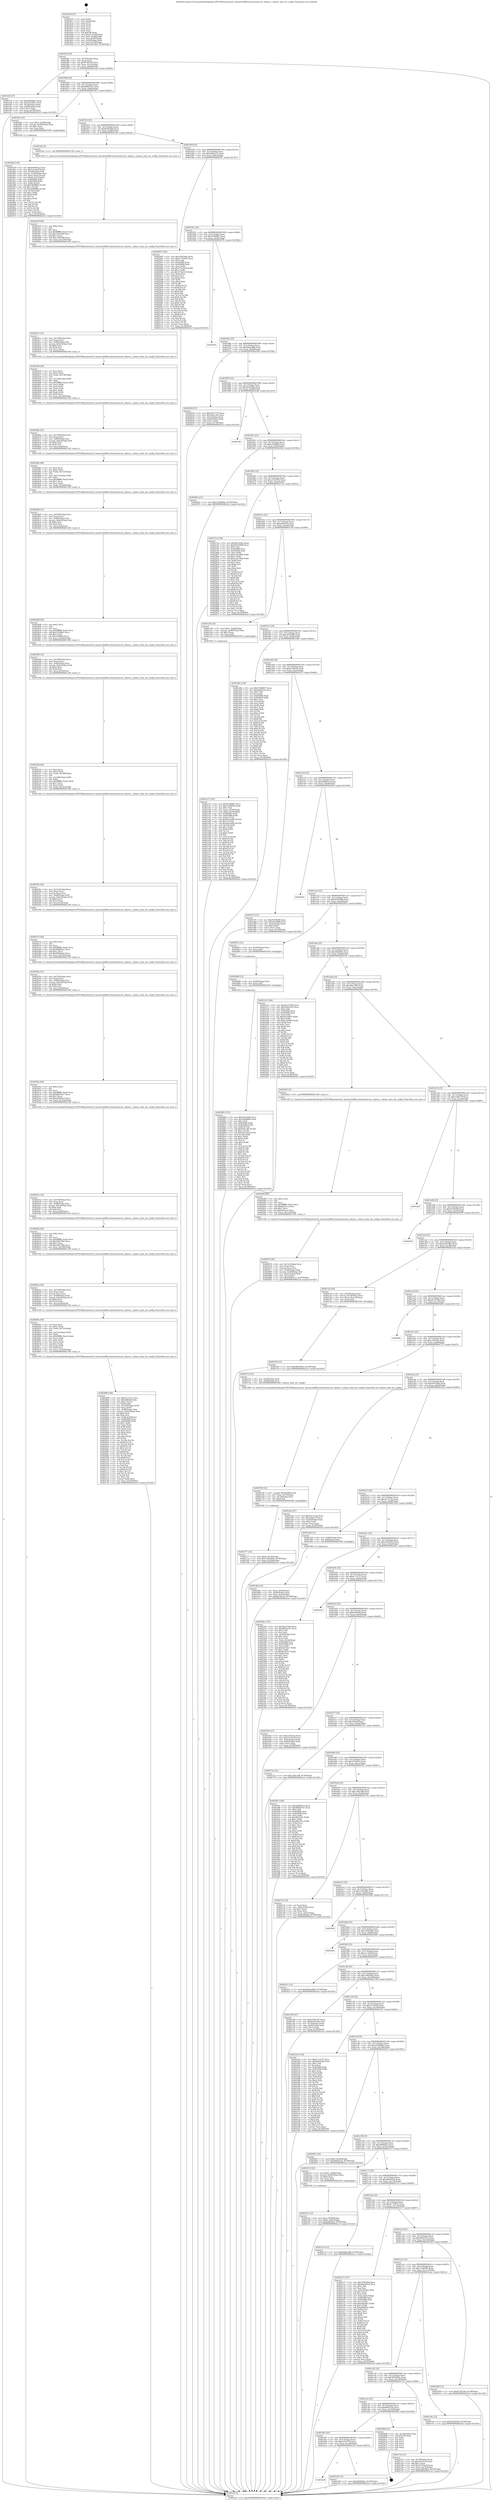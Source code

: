digraph "0x4018c0" {
  label = "0x4018c0 (/mnt/c/Users/mathe/Desktop/tcc/POCII/binaries/extr_linuxarchx86eventsinteluncore_nhmex.c_nhmex_sbox_hw_config_Final-ollvm.out::main(0))"
  labelloc = "t"
  node[shape=record]

  Entry [label="",width=0.3,height=0.3,shape=circle,fillcolor=black,style=filled]
  "0x4018ef" [label="{
     0x4018ef [23]\l
     | [instrs]\l
     &nbsp;&nbsp;0x4018ef \<+3\>: mov -0x78(%rbp),%eax\l
     &nbsp;&nbsp;0x4018f2 \<+2\>: mov %eax,%ecx\l
     &nbsp;&nbsp;0x4018f4 \<+6\>: sub $0x87d2f700,%ecx\l
     &nbsp;&nbsp;0x4018fa \<+3\>: mov %eax,-0x7c(%rbp)\l
     &nbsp;&nbsp;0x4018fd \<+3\>: mov %ecx,-0x80(%rbp)\l
     &nbsp;&nbsp;0x401900 \<+6\>: je 0000000000401ee6 \<main+0x626\>\l
  }"]
  "0x401ee6" [label="{
     0x401ee6 [27]\l
     | [instrs]\l
     &nbsp;&nbsp;0x401ee6 \<+5\>: mov $0x490f4bbc,%eax\l
     &nbsp;&nbsp;0x401eeb \<+5\>: mov $0x10330f1c,%ecx\l
     &nbsp;&nbsp;0x401ef0 \<+3\>: mov -0x54(%rbp),%edx\l
     &nbsp;&nbsp;0x401ef3 \<+3\>: cmp -0x48(%rbp),%edx\l
     &nbsp;&nbsp;0x401ef6 \<+3\>: cmovl %ecx,%eax\l
     &nbsp;&nbsp;0x401ef9 \<+3\>: mov %eax,-0x78(%rbp)\l
     &nbsp;&nbsp;0x401efc \<+5\>: jmp 0000000000402cef \<main+0x142f\>\l
  }"]
  "0x401906" [label="{
     0x401906 [25]\l
     | [instrs]\l
     &nbsp;&nbsp;0x401906 \<+5\>: jmp 000000000040190b \<main+0x4b\>\l
     &nbsp;&nbsp;0x40190b \<+3\>: mov -0x7c(%rbp),%eax\l
     &nbsp;&nbsp;0x40190e \<+5\>: sub $0x8b9b47b1,%eax\l
     &nbsp;&nbsp;0x401913 \<+6\>: mov %eax,-0x84(%rbp)\l
     &nbsp;&nbsp;0x401919 \<+6\>: je 0000000000401f91 \<main+0x6d1\>\l
  }"]
  Exit [label="",width=0.3,height=0.3,shape=circle,fillcolor=black,style=filled,peripheries=2]
  "0x401f91" [label="{
     0x401f91 [23]\l
     | [instrs]\l
     &nbsp;&nbsp;0x401f91 \<+7\>: movl $0x1,-0x58(%rbp)\l
     &nbsp;&nbsp;0x401f98 \<+4\>: movslq -0x58(%rbp),%rax\l
     &nbsp;&nbsp;0x401f9c \<+4\>: shl $0x3,%rax\l
     &nbsp;&nbsp;0x401fa0 \<+3\>: mov %rax,%rdi\l
     &nbsp;&nbsp;0x401fa3 \<+5\>: call 0000000000401050 \<malloc@plt\>\l
     | [calls]\l
     &nbsp;&nbsp;0x401050 \{1\} (unknown)\l
  }"]
  "0x40191f" [label="{
     0x40191f [25]\l
     | [instrs]\l
     &nbsp;&nbsp;0x40191f \<+5\>: jmp 0000000000401924 \<main+0x64\>\l
     &nbsp;&nbsp;0x401924 \<+3\>: mov -0x7c(%rbp),%eax\l
     &nbsp;&nbsp;0x401927 \<+5\>: sub $0x8d3f52b0,%eax\l
     &nbsp;&nbsp;0x40192c \<+6\>: mov %eax,-0x88(%rbp)\l
     &nbsp;&nbsp;0x401932 \<+6\>: je 00000000004023e4 \<main+0xb24\>\l
  }"]
  "0x402892" [label="{
     0x402892 [152]\l
     | [instrs]\l
     &nbsp;&nbsp;0x402892 \<+5\>: mov $0xa0a1628a,%ecx\l
     &nbsp;&nbsp;0x402897 \<+5\>: mov $0xa3bb8f68,%edx\l
     &nbsp;&nbsp;0x40289c \<+3\>: mov $0x1,%sil\l
     &nbsp;&nbsp;0x40289f \<+8\>: mov 0x405060,%r8d\l
     &nbsp;&nbsp;0x4028a7 \<+8\>: mov 0x405068,%r9d\l
     &nbsp;&nbsp;0x4028af \<+3\>: mov %r8d,%r10d\l
     &nbsp;&nbsp;0x4028b2 \<+7\>: add $0x93dcc46,%r10d\l
     &nbsp;&nbsp;0x4028b9 \<+4\>: sub $0x1,%r10d\l
     &nbsp;&nbsp;0x4028bd \<+7\>: sub $0x93dcc46,%r10d\l
     &nbsp;&nbsp;0x4028c4 \<+4\>: imul %r10d,%r8d\l
     &nbsp;&nbsp;0x4028c8 \<+4\>: and $0x1,%r8d\l
     &nbsp;&nbsp;0x4028cc \<+4\>: cmp $0x0,%r8d\l
     &nbsp;&nbsp;0x4028d0 \<+4\>: sete %r11b\l
     &nbsp;&nbsp;0x4028d4 \<+4\>: cmp $0xa,%r9d\l
     &nbsp;&nbsp;0x4028d8 \<+3\>: setl %bl\l
     &nbsp;&nbsp;0x4028db \<+3\>: mov %r11b,%r14b\l
     &nbsp;&nbsp;0x4028de \<+4\>: xor $0xff,%r14b\l
     &nbsp;&nbsp;0x4028e2 \<+3\>: mov %bl,%r15b\l
     &nbsp;&nbsp;0x4028e5 \<+4\>: xor $0xff,%r15b\l
     &nbsp;&nbsp;0x4028e9 \<+4\>: xor $0x1,%sil\l
     &nbsp;&nbsp;0x4028ed \<+3\>: mov %r14b,%r12b\l
     &nbsp;&nbsp;0x4028f0 \<+4\>: and $0xff,%r12b\l
     &nbsp;&nbsp;0x4028f4 \<+3\>: and %sil,%r11b\l
     &nbsp;&nbsp;0x4028f7 \<+3\>: mov %r15b,%r13b\l
     &nbsp;&nbsp;0x4028fa \<+4\>: and $0xff,%r13b\l
     &nbsp;&nbsp;0x4028fe \<+3\>: and %sil,%bl\l
     &nbsp;&nbsp;0x402901 \<+3\>: or %r11b,%r12b\l
     &nbsp;&nbsp;0x402904 \<+3\>: or %bl,%r13b\l
     &nbsp;&nbsp;0x402907 \<+3\>: xor %r13b,%r12b\l
     &nbsp;&nbsp;0x40290a \<+3\>: or %r15b,%r14b\l
     &nbsp;&nbsp;0x40290d \<+4\>: xor $0xff,%r14b\l
     &nbsp;&nbsp;0x402911 \<+4\>: or $0x1,%sil\l
     &nbsp;&nbsp;0x402915 \<+3\>: and %sil,%r14b\l
     &nbsp;&nbsp;0x402918 \<+3\>: or %r14b,%r12b\l
     &nbsp;&nbsp;0x40291b \<+4\>: test $0x1,%r12b\l
     &nbsp;&nbsp;0x40291f \<+3\>: cmovne %edx,%ecx\l
     &nbsp;&nbsp;0x402922 \<+3\>: mov %ecx,-0x78(%rbp)\l
     &nbsp;&nbsp;0x402925 \<+5\>: jmp 0000000000402cef \<main+0x142f\>\l
  }"]
  "0x4023e4" [label="{
     0x4023e4 [5]\l
     | [instrs]\l
     &nbsp;&nbsp;0x4023e4 \<+5\>: call 0000000000401160 \<next_i\>\l
     | [calls]\l
     &nbsp;&nbsp;0x401160 \{1\} (/mnt/c/Users/mathe/Desktop/tcc/POCII/binaries/extr_linuxarchx86eventsinteluncore_nhmex.c_nhmex_sbox_hw_config_Final-ollvm.out::next_i)\l
  }"]
  "0x401938" [label="{
     0x401938 [25]\l
     | [instrs]\l
     &nbsp;&nbsp;0x401938 \<+5\>: jmp 000000000040193d \<main+0x7d\>\l
     &nbsp;&nbsp;0x40193d \<+3\>: mov -0x7c(%rbp),%eax\l
     &nbsp;&nbsp;0x401940 \<+5\>: sub $0x9208c131,%eax\l
     &nbsp;&nbsp;0x401945 \<+6\>: mov %eax,-0x8c(%rbp)\l
     &nbsp;&nbsp;0x40194b \<+6\>: je 0000000000402097 \<main+0x7d7\>\l
  }"]
  "0x402886" [label="{
     0x402886 [12]\l
     | [instrs]\l
     &nbsp;&nbsp;0x402886 \<+4\>: mov -0x68(%rbp),%rax\l
     &nbsp;&nbsp;0x40288a \<+3\>: mov %rax,%rdi\l
     &nbsp;&nbsp;0x40288d \<+5\>: call 0000000000401030 \<free@plt\>\l
     | [calls]\l
     &nbsp;&nbsp;0x401030 \{1\} (unknown)\l
  }"]
  "0x402097" [label="{
     0x402097 [144]\l
     | [instrs]\l
     &nbsp;&nbsp;0x402097 \<+5\>: mov $0x145f249a,%eax\l
     &nbsp;&nbsp;0x40209c \<+5\>: mov $0x4c73297b,%ecx\l
     &nbsp;&nbsp;0x4020a1 \<+2\>: mov $0x1,%dl\l
     &nbsp;&nbsp;0x4020a3 \<+7\>: mov 0x405060,%esi\l
     &nbsp;&nbsp;0x4020aa \<+7\>: mov 0x405068,%edi\l
     &nbsp;&nbsp;0x4020b1 \<+3\>: mov %esi,%r8d\l
     &nbsp;&nbsp;0x4020b4 \<+7\>: add $0x375ed218,%r8d\l
     &nbsp;&nbsp;0x4020bb \<+4\>: sub $0x1,%r8d\l
     &nbsp;&nbsp;0x4020bf \<+7\>: sub $0x375ed218,%r8d\l
     &nbsp;&nbsp;0x4020c6 \<+4\>: imul %r8d,%esi\l
     &nbsp;&nbsp;0x4020ca \<+3\>: and $0x1,%esi\l
     &nbsp;&nbsp;0x4020cd \<+3\>: cmp $0x0,%esi\l
     &nbsp;&nbsp;0x4020d0 \<+4\>: sete %r9b\l
     &nbsp;&nbsp;0x4020d4 \<+3\>: cmp $0xa,%edi\l
     &nbsp;&nbsp;0x4020d7 \<+4\>: setl %r10b\l
     &nbsp;&nbsp;0x4020db \<+3\>: mov %r9b,%r11b\l
     &nbsp;&nbsp;0x4020de \<+4\>: xor $0xff,%r11b\l
     &nbsp;&nbsp;0x4020e2 \<+3\>: mov %r10b,%bl\l
     &nbsp;&nbsp;0x4020e5 \<+3\>: xor $0xff,%bl\l
     &nbsp;&nbsp;0x4020e8 \<+3\>: xor $0x0,%dl\l
     &nbsp;&nbsp;0x4020eb \<+3\>: mov %r11b,%r14b\l
     &nbsp;&nbsp;0x4020ee \<+4\>: and $0x0,%r14b\l
     &nbsp;&nbsp;0x4020f2 \<+3\>: and %dl,%r9b\l
     &nbsp;&nbsp;0x4020f5 \<+3\>: mov %bl,%r15b\l
     &nbsp;&nbsp;0x4020f8 \<+4\>: and $0x0,%r15b\l
     &nbsp;&nbsp;0x4020fc \<+3\>: and %dl,%r10b\l
     &nbsp;&nbsp;0x4020ff \<+3\>: or %r9b,%r14b\l
     &nbsp;&nbsp;0x402102 \<+3\>: or %r10b,%r15b\l
     &nbsp;&nbsp;0x402105 \<+3\>: xor %r15b,%r14b\l
     &nbsp;&nbsp;0x402108 \<+3\>: or %bl,%r11b\l
     &nbsp;&nbsp;0x40210b \<+4\>: xor $0xff,%r11b\l
     &nbsp;&nbsp;0x40210f \<+3\>: or $0x0,%dl\l
     &nbsp;&nbsp;0x402112 \<+3\>: and %dl,%r11b\l
     &nbsp;&nbsp;0x402115 \<+3\>: or %r11b,%r14b\l
     &nbsp;&nbsp;0x402118 \<+4\>: test $0x1,%r14b\l
     &nbsp;&nbsp;0x40211c \<+3\>: cmovne %ecx,%eax\l
     &nbsp;&nbsp;0x40211f \<+3\>: mov %eax,-0x78(%rbp)\l
     &nbsp;&nbsp;0x402122 \<+5\>: jmp 0000000000402cef \<main+0x142f\>\l
  }"]
  "0x401951" [label="{
     0x401951 [25]\l
     | [instrs]\l
     &nbsp;&nbsp;0x401951 \<+5\>: jmp 0000000000401956 \<main+0x96\>\l
     &nbsp;&nbsp;0x401956 \<+3\>: mov -0x7c(%rbp),%eax\l
     &nbsp;&nbsp;0x401959 \<+5\>: sub $0x97dbf867,%eax\l
     &nbsp;&nbsp;0x40195e \<+6\>: mov %eax,-0x90(%rbp)\l
     &nbsp;&nbsp;0x401964 \<+6\>: je 000000000040297b \<main+0x10bb\>\l
  }"]
  "0x4027bf" [label="{
     0x4027bf [12]\l
     | [instrs]\l
     &nbsp;&nbsp;0x4027bf \<+7\>: movl $0x5665492c,-0x78(%rbp)\l
     &nbsp;&nbsp;0x4027c6 \<+5\>: jmp 0000000000402cef \<main+0x142f\>\l
  }"]
  "0x40297b" [label="{
     0x40297b\l
  }", style=dashed]
  "0x40196a" [label="{
     0x40196a [25]\l
     | [instrs]\l
     &nbsp;&nbsp;0x40196a \<+5\>: jmp 000000000040196f \<main+0xaf\>\l
     &nbsp;&nbsp;0x40196f \<+3\>: mov -0x7c(%rbp),%eax\l
     &nbsp;&nbsp;0x401972 \<+5\>: sub $0x9d4aed98,%eax\l
     &nbsp;&nbsp;0x401977 \<+6\>: mov %eax,-0x94(%rbp)\l
     &nbsp;&nbsp;0x40197d \<+6\>: je 0000000000402028 \<main+0x768\>\l
  }"]
  "0x402777" [label="{
     0x402777 [25]\l
     | [instrs]\l
     &nbsp;&nbsp;0x402777 \<+7\>: movl $0x0,-0x74(%rbp)\l
     &nbsp;&nbsp;0x40277e \<+7\>: movl $0x1e862400,-0x78(%rbp)\l
     &nbsp;&nbsp;0x402785 \<+6\>: mov %eax,-0x164(%rbp)\l
     &nbsp;&nbsp;0x40278b \<+5\>: jmp 0000000000402cef \<main+0x142f\>\l
  }"]
  "0x402028" [label="{
     0x402028 [27]\l
     | [instrs]\l
     &nbsp;&nbsp;0x402028 \<+5\>: mov $0x6c913719,%eax\l
     &nbsp;&nbsp;0x40202d \<+5\>: mov $0xc96ec303,%ecx\l
     &nbsp;&nbsp;0x402032 \<+3\>: mov -0x5c(%rbp),%edx\l
     &nbsp;&nbsp;0x402035 \<+3\>: cmp -0x58(%rbp),%edx\l
     &nbsp;&nbsp;0x402038 \<+3\>: cmovl %ecx,%eax\l
     &nbsp;&nbsp;0x40203b \<+3\>: mov %eax,-0x78(%rbp)\l
     &nbsp;&nbsp;0x40203e \<+5\>: jmp 0000000000402cef \<main+0x142f\>\l
  }"]
  "0x401983" [label="{
     0x401983 [25]\l
     | [instrs]\l
     &nbsp;&nbsp;0x401983 \<+5\>: jmp 0000000000401988 \<main+0xc8\>\l
     &nbsp;&nbsp;0x401988 \<+3\>: mov -0x7c(%rbp),%eax\l
     &nbsp;&nbsp;0x40198b \<+5\>: sub $0xa0a1628a,%eax\l
     &nbsp;&nbsp;0x401990 \<+6\>: mov %eax,-0x98(%rbp)\l
     &nbsp;&nbsp;0x401996 \<+6\>: je 0000000000402cd0 \<main+0x1410\>\l
  }"]
  "0x402760" [label="{
     0x402760 [23]\l
     | [instrs]\l
     &nbsp;&nbsp;0x402760 \<+10\>: movabs $0x4030b6,%rdi\l
     &nbsp;&nbsp;0x40276a \<+3\>: mov %eax,-0x70(%rbp)\l
     &nbsp;&nbsp;0x40276d \<+3\>: mov -0x70(%rbp),%esi\l
     &nbsp;&nbsp;0x402770 \<+2\>: mov $0x0,%al\l
     &nbsp;&nbsp;0x402772 \<+5\>: call 0000000000401040 \<printf@plt\>\l
     | [calls]\l
     &nbsp;&nbsp;0x401040 \{1\} (unknown)\l
  }"]
  "0x402cd0" [label="{
     0x402cd0\l
  }", style=dashed]
  "0x40199c" [label="{
     0x40199c [25]\l
     | [instrs]\l
     &nbsp;&nbsp;0x40199c \<+5\>: jmp 00000000004019a1 \<main+0xe1\>\l
     &nbsp;&nbsp;0x4019a1 \<+3\>: mov -0x7c(%rbp),%eax\l
     &nbsp;&nbsp;0x4019a4 \<+5\>: sub $0xa3bb8f68,%eax\l
     &nbsp;&nbsp;0x4019a9 \<+6\>: mov %eax,-0x9c(%rbp)\l
     &nbsp;&nbsp;0x4019af \<+6\>: je 000000000040292a \<main+0x106a\>\l
  }"]
  "0x402688" [label="{
     0x402688 [166]\l
     | [instrs]\l
     &nbsp;&nbsp;0x402688 \<+5\>: mov $0xfc7c3c37,%ecx\l
     &nbsp;&nbsp;0x40268d \<+5\>: mov $0xc6f6e4f,%edx\l
     &nbsp;&nbsp;0x402692 \<+3\>: mov $0x1,%r11b\l
     &nbsp;&nbsp;0x402695 \<+3\>: xor %r8d,%r8d\l
     &nbsp;&nbsp;0x402698 \<+7\>: mov -0x160(%rbp),%r9d\l
     &nbsp;&nbsp;0x40269f \<+4\>: imul %eax,%r9d\l
     &nbsp;&nbsp;0x4026a3 \<+4\>: mov -0x68(%rbp),%rsi\l
     &nbsp;&nbsp;0x4026a7 \<+4\>: movslq -0x6c(%rbp),%rdi\l
     &nbsp;&nbsp;0x4026ab \<+4\>: shl $0x6,%rdi\l
     &nbsp;&nbsp;0x4026af \<+3\>: add %rdi,%rsi\l
     &nbsp;&nbsp;0x4026b2 \<+4\>: mov %r9d,0x38(%rsi)\l
     &nbsp;&nbsp;0x4026b6 \<+7\>: mov 0x405060,%eax\l
     &nbsp;&nbsp;0x4026bd \<+8\>: mov 0x405068,%r9d\l
     &nbsp;&nbsp;0x4026c5 \<+4\>: sub $0x1,%r8d\l
     &nbsp;&nbsp;0x4026c9 \<+2\>: mov %eax,%ebx\l
     &nbsp;&nbsp;0x4026cb \<+3\>: add %r8d,%ebx\l
     &nbsp;&nbsp;0x4026ce \<+3\>: imul %ebx,%eax\l
     &nbsp;&nbsp;0x4026d1 \<+3\>: and $0x1,%eax\l
     &nbsp;&nbsp;0x4026d4 \<+3\>: cmp $0x0,%eax\l
     &nbsp;&nbsp;0x4026d7 \<+4\>: sete %r14b\l
     &nbsp;&nbsp;0x4026db \<+4\>: cmp $0xa,%r9d\l
     &nbsp;&nbsp;0x4026df \<+4\>: setl %r15b\l
     &nbsp;&nbsp;0x4026e3 \<+3\>: mov %r14b,%r12b\l
     &nbsp;&nbsp;0x4026e6 \<+4\>: xor $0xff,%r12b\l
     &nbsp;&nbsp;0x4026ea \<+3\>: mov %r15b,%r13b\l
     &nbsp;&nbsp;0x4026ed \<+4\>: xor $0xff,%r13b\l
     &nbsp;&nbsp;0x4026f1 \<+4\>: xor $0x1,%r11b\l
     &nbsp;&nbsp;0x4026f5 \<+3\>: mov %r12b,%al\l
     &nbsp;&nbsp;0x4026f8 \<+2\>: and $0xff,%al\l
     &nbsp;&nbsp;0x4026fa \<+3\>: and %r11b,%r14b\l
     &nbsp;&nbsp;0x4026fd \<+3\>: mov %r13b,%sil\l
     &nbsp;&nbsp;0x402700 \<+4\>: and $0xff,%sil\l
     &nbsp;&nbsp;0x402704 \<+3\>: and %r11b,%r15b\l
     &nbsp;&nbsp;0x402707 \<+3\>: or %r14b,%al\l
     &nbsp;&nbsp;0x40270a \<+3\>: or %r15b,%sil\l
     &nbsp;&nbsp;0x40270d \<+3\>: xor %sil,%al\l
     &nbsp;&nbsp;0x402710 \<+3\>: or %r13b,%r12b\l
     &nbsp;&nbsp;0x402713 \<+4\>: xor $0xff,%r12b\l
     &nbsp;&nbsp;0x402717 \<+4\>: or $0x1,%r11b\l
     &nbsp;&nbsp;0x40271b \<+3\>: and %r11b,%r12b\l
     &nbsp;&nbsp;0x40271e \<+3\>: or %r12b,%al\l
     &nbsp;&nbsp;0x402721 \<+2\>: test $0x1,%al\l
     &nbsp;&nbsp;0x402723 \<+3\>: cmovne %edx,%ecx\l
     &nbsp;&nbsp;0x402726 \<+3\>: mov %ecx,-0x78(%rbp)\l
     &nbsp;&nbsp;0x402729 \<+5\>: jmp 0000000000402cef \<main+0x142f\>\l
  }"]
  "0x40292a" [label="{
     0x40292a [12]\l
     | [instrs]\l
     &nbsp;&nbsp;0x40292a \<+7\>: movl $0x25586482,-0x78(%rbp)\l
     &nbsp;&nbsp;0x402931 \<+5\>: jmp 0000000000402cef \<main+0x142f\>\l
  }"]
  "0x4019b5" [label="{
     0x4019b5 [25]\l
     | [instrs]\l
     &nbsp;&nbsp;0x4019b5 \<+5\>: jmp 00000000004019ba \<main+0xfa\>\l
     &nbsp;&nbsp;0x4019ba \<+3\>: mov -0x7c(%rbp),%eax\l
     &nbsp;&nbsp;0x4019bd \<+5\>: sub $0xa519e763,%eax\l
     &nbsp;&nbsp;0x4019c2 \<+6\>: mov %eax,-0xa0(%rbp)\l
     &nbsp;&nbsp;0x4019c8 \<+6\>: je 00000000004027ea \<main+0xf2a\>\l
  }"]
  "0x40264e" [label="{
     0x40264e [58]\l
     | [instrs]\l
     &nbsp;&nbsp;0x40264e \<+2\>: xor %ecx,%ecx\l
     &nbsp;&nbsp;0x402650 \<+5\>: mov $0x2,%edx\l
     &nbsp;&nbsp;0x402655 \<+6\>: mov %edx,-0x15c(%rbp)\l
     &nbsp;&nbsp;0x40265b \<+1\>: cltd\l
     &nbsp;&nbsp;0x40265c \<+7\>: mov -0x15c(%rbp),%r8d\l
     &nbsp;&nbsp;0x402663 \<+3\>: idiv %r8d\l
     &nbsp;&nbsp;0x402666 \<+6\>: imul $0xfffffffe,%edx,%edx\l
     &nbsp;&nbsp;0x40266c \<+3\>: mov %ecx,%r9d\l
     &nbsp;&nbsp;0x40266f \<+3\>: sub %edx,%r9d\l
     &nbsp;&nbsp;0x402672 \<+2\>: mov %ecx,%edx\l
     &nbsp;&nbsp;0x402674 \<+3\>: sub $0x1,%edx\l
     &nbsp;&nbsp;0x402677 \<+3\>: add %edx,%r9d\l
     &nbsp;&nbsp;0x40267a \<+3\>: sub %r9d,%ecx\l
     &nbsp;&nbsp;0x40267d \<+6\>: mov %ecx,-0x160(%rbp)\l
     &nbsp;&nbsp;0x402683 \<+5\>: call 0000000000401160 \<next_i\>\l
     | [calls]\l
     &nbsp;&nbsp;0x401160 \{1\} (/mnt/c/Users/mathe/Desktop/tcc/POCII/binaries/extr_linuxarchx86eventsinteluncore_nhmex.c_nhmex_sbox_hw_config_Final-ollvm.out::next_i)\l
  }"]
  "0x4027ea" [label="{
     0x4027ea [144]\l
     | [instrs]\l
     &nbsp;&nbsp;0x4027ea \<+5\>: mov $0xa0a1628a,%eax\l
     &nbsp;&nbsp;0x4027ef \<+5\>: mov $0xb9195848,%ecx\l
     &nbsp;&nbsp;0x4027f4 \<+2\>: mov $0x1,%dl\l
     &nbsp;&nbsp;0x4027f6 \<+7\>: mov 0x405060,%esi\l
     &nbsp;&nbsp;0x4027fd \<+7\>: mov 0x405068,%edi\l
     &nbsp;&nbsp;0x402804 \<+3\>: mov %esi,%r8d\l
     &nbsp;&nbsp;0x402807 \<+7\>: sub $0x1e4c5d6b,%r8d\l
     &nbsp;&nbsp;0x40280e \<+4\>: sub $0x1,%r8d\l
     &nbsp;&nbsp;0x402812 \<+7\>: add $0x1e4c5d6b,%r8d\l
     &nbsp;&nbsp;0x402819 \<+4\>: imul %r8d,%esi\l
     &nbsp;&nbsp;0x40281d \<+3\>: and $0x1,%esi\l
     &nbsp;&nbsp;0x402820 \<+3\>: cmp $0x0,%esi\l
     &nbsp;&nbsp;0x402823 \<+4\>: sete %r9b\l
     &nbsp;&nbsp;0x402827 \<+3\>: cmp $0xa,%edi\l
     &nbsp;&nbsp;0x40282a \<+4\>: setl %r10b\l
     &nbsp;&nbsp;0x40282e \<+3\>: mov %r9b,%r11b\l
     &nbsp;&nbsp;0x402831 \<+4\>: xor $0xff,%r11b\l
     &nbsp;&nbsp;0x402835 \<+3\>: mov %r10b,%bl\l
     &nbsp;&nbsp;0x402838 \<+3\>: xor $0xff,%bl\l
     &nbsp;&nbsp;0x40283b \<+3\>: xor $0x1,%dl\l
     &nbsp;&nbsp;0x40283e \<+3\>: mov %r11b,%r14b\l
     &nbsp;&nbsp;0x402841 \<+4\>: and $0xff,%r14b\l
     &nbsp;&nbsp;0x402845 \<+3\>: and %dl,%r9b\l
     &nbsp;&nbsp;0x402848 \<+3\>: mov %bl,%r15b\l
     &nbsp;&nbsp;0x40284b \<+4\>: and $0xff,%r15b\l
     &nbsp;&nbsp;0x40284f \<+3\>: and %dl,%r10b\l
     &nbsp;&nbsp;0x402852 \<+3\>: or %r9b,%r14b\l
     &nbsp;&nbsp;0x402855 \<+3\>: or %r10b,%r15b\l
     &nbsp;&nbsp;0x402858 \<+3\>: xor %r15b,%r14b\l
     &nbsp;&nbsp;0x40285b \<+3\>: or %bl,%r11b\l
     &nbsp;&nbsp;0x40285e \<+4\>: xor $0xff,%r11b\l
     &nbsp;&nbsp;0x402862 \<+3\>: or $0x1,%dl\l
     &nbsp;&nbsp;0x402865 \<+3\>: and %dl,%r11b\l
     &nbsp;&nbsp;0x402868 \<+3\>: or %r11b,%r14b\l
     &nbsp;&nbsp;0x40286b \<+4\>: test $0x1,%r14b\l
     &nbsp;&nbsp;0x40286f \<+3\>: cmovne %ecx,%eax\l
     &nbsp;&nbsp;0x402872 \<+3\>: mov %eax,-0x78(%rbp)\l
     &nbsp;&nbsp;0x402875 \<+5\>: jmp 0000000000402cef \<main+0x142f\>\l
  }"]
  "0x4019ce" [label="{
     0x4019ce [25]\l
     | [instrs]\l
     &nbsp;&nbsp;0x4019ce \<+5\>: jmp 00000000004019d3 \<main+0x113\>\l
     &nbsp;&nbsp;0x4019d3 \<+3\>: mov -0x7c(%rbp),%eax\l
     &nbsp;&nbsp;0x4019d6 \<+5\>: sub $0xadf30a14,%eax\l
     &nbsp;&nbsp;0x4019db \<+6\>: mov %eax,-0xa4(%rbp)\l
     &nbsp;&nbsp;0x4019e1 \<+6\>: je 0000000000401e20 \<main+0x560\>\l
  }"]
  "0x40262a" [label="{
     0x40262a [36]\l
     | [instrs]\l
     &nbsp;&nbsp;0x40262a \<+6\>: mov -0x158(%rbp),%ecx\l
     &nbsp;&nbsp;0x402630 \<+3\>: imul %eax,%ecx\l
     &nbsp;&nbsp;0x402633 \<+3\>: movslq %ecx,%rsi\l
     &nbsp;&nbsp;0x402636 \<+4\>: mov -0x68(%rbp),%rdi\l
     &nbsp;&nbsp;0x40263a \<+4\>: movslq -0x6c(%rbp),%r10\l
     &nbsp;&nbsp;0x40263e \<+4\>: shl $0x6,%r10\l
     &nbsp;&nbsp;0x402642 \<+3\>: add %r10,%rdi\l
     &nbsp;&nbsp;0x402645 \<+4\>: mov %rsi,0x30(%rdi)\l
     &nbsp;&nbsp;0x402649 \<+5\>: call 0000000000401160 \<next_i\>\l
     | [calls]\l
     &nbsp;&nbsp;0x401160 \{1\} (/mnt/c/Users/mathe/Desktop/tcc/POCII/binaries/extr_linuxarchx86eventsinteluncore_nhmex.c_nhmex_sbox_hw_config_Final-ollvm.out::next_i)\l
  }"]
  "0x401e20" [label="{
     0x401e20 [23]\l
     | [instrs]\l
     &nbsp;&nbsp;0x401e20 \<+7\>: movl $0x1,-0x48(%rbp)\l
     &nbsp;&nbsp;0x401e27 \<+4\>: movslq -0x48(%rbp),%rax\l
     &nbsp;&nbsp;0x401e2b \<+4\>: shl $0x3,%rax\l
     &nbsp;&nbsp;0x401e2f \<+3\>: mov %rax,%rdi\l
     &nbsp;&nbsp;0x401e32 \<+5\>: call 0000000000401050 \<malloc@plt\>\l
     | [calls]\l
     &nbsp;&nbsp;0x401050 \{1\} (unknown)\l
  }"]
  "0x4019e7" [label="{
     0x4019e7 [25]\l
     | [instrs]\l
     &nbsp;&nbsp;0x4019e7 \<+5\>: jmp 00000000004019ec \<main+0x12c\>\l
     &nbsp;&nbsp;0x4019ec \<+3\>: mov -0x7c(%rbp),%eax\l
     &nbsp;&nbsp;0x4019ef \<+5\>: sub $0xaf518d86,%eax\l
     &nbsp;&nbsp;0x4019f4 \<+6\>: mov %eax,-0xa8(%rbp)\l
     &nbsp;&nbsp;0x4019fa \<+6\>: je 0000000000401d9a \<main+0x4da\>\l
  }"]
  "0x402602" [label="{
     0x402602 [40]\l
     | [instrs]\l
     &nbsp;&nbsp;0x402602 \<+5\>: mov $0x2,%ecx\l
     &nbsp;&nbsp;0x402607 \<+1\>: cltd\l
     &nbsp;&nbsp;0x402608 \<+2\>: idiv %ecx\l
     &nbsp;&nbsp;0x40260a \<+6\>: imul $0xfffffffe,%edx,%ecx\l
     &nbsp;&nbsp;0x402610 \<+6\>: sub $0x3bf23382,%ecx\l
     &nbsp;&nbsp;0x402616 \<+3\>: add $0x1,%ecx\l
     &nbsp;&nbsp;0x402619 \<+6\>: add $0x3bf23382,%ecx\l
     &nbsp;&nbsp;0x40261f \<+6\>: mov %ecx,-0x158(%rbp)\l
     &nbsp;&nbsp;0x402625 \<+5\>: call 0000000000401160 \<next_i\>\l
     | [calls]\l
     &nbsp;&nbsp;0x401160 \{1\} (/mnt/c/Users/mathe/Desktop/tcc/POCII/binaries/extr_linuxarchx86eventsinteluncore_nhmex.c_nhmex_sbox_hw_config_Final-ollvm.out::next_i)\l
  }"]
  "0x401d9a" [label="{
     0x401d9a [134]\l
     | [instrs]\l
     &nbsp;&nbsp;0x401d9a \<+5\>: mov $0x97dbf867,%eax\l
     &nbsp;&nbsp;0x401d9f \<+5\>: mov $0xadf30a14,%ecx\l
     &nbsp;&nbsp;0x401da4 \<+2\>: mov $0x1,%dl\l
     &nbsp;&nbsp;0x401da6 \<+2\>: xor %esi,%esi\l
     &nbsp;&nbsp;0x401da8 \<+7\>: mov 0x405060,%edi\l
     &nbsp;&nbsp;0x401daf \<+8\>: mov 0x405068,%r8d\l
     &nbsp;&nbsp;0x401db7 \<+3\>: sub $0x1,%esi\l
     &nbsp;&nbsp;0x401dba \<+3\>: mov %edi,%r9d\l
     &nbsp;&nbsp;0x401dbd \<+3\>: add %esi,%r9d\l
     &nbsp;&nbsp;0x401dc0 \<+4\>: imul %r9d,%edi\l
     &nbsp;&nbsp;0x401dc4 \<+3\>: and $0x1,%edi\l
     &nbsp;&nbsp;0x401dc7 \<+3\>: cmp $0x0,%edi\l
     &nbsp;&nbsp;0x401dca \<+4\>: sete %r10b\l
     &nbsp;&nbsp;0x401dce \<+4\>: cmp $0xa,%r8d\l
     &nbsp;&nbsp;0x401dd2 \<+4\>: setl %r11b\l
     &nbsp;&nbsp;0x401dd6 \<+3\>: mov %r10b,%bl\l
     &nbsp;&nbsp;0x401dd9 \<+3\>: xor $0xff,%bl\l
     &nbsp;&nbsp;0x401ddc \<+3\>: mov %r11b,%r14b\l
     &nbsp;&nbsp;0x401ddf \<+4\>: xor $0xff,%r14b\l
     &nbsp;&nbsp;0x401de3 \<+3\>: xor $0x0,%dl\l
     &nbsp;&nbsp;0x401de6 \<+3\>: mov %bl,%r15b\l
     &nbsp;&nbsp;0x401de9 \<+4\>: and $0x0,%r15b\l
     &nbsp;&nbsp;0x401ded \<+3\>: and %dl,%r10b\l
     &nbsp;&nbsp;0x401df0 \<+3\>: mov %r14b,%r12b\l
     &nbsp;&nbsp;0x401df3 \<+4\>: and $0x0,%r12b\l
     &nbsp;&nbsp;0x401df7 \<+3\>: and %dl,%r11b\l
     &nbsp;&nbsp;0x401dfa \<+3\>: or %r10b,%r15b\l
     &nbsp;&nbsp;0x401dfd \<+3\>: or %r11b,%r12b\l
     &nbsp;&nbsp;0x401e00 \<+3\>: xor %r12b,%r15b\l
     &nbsp;&nbsp;0x401e03 \<+3\>: or %r14b,%bl\l
     &nbsp;&nbsp;0x401e06 \<+3\>: xor $0xff,%bl\l
     &nbsp;&nbsp;0x401e09 \<+3\>: or $0x0,%dl\l
     &nbsp;&nbsp;0x401e0c \<+2\>: and %dl,%bl\l
     &nbsp;&nbsp;0x401e0e \<+3\>: or %bl,%r15b\l
     &nbsp;&nbsp;0x401e11 \<+4\>: test $0x1,%r15b\l
     &nbsp;&nbsp;0x401e15 \<+3\>: cmovne %ecx,%eax\l
     &nbsp;&nbsp;0x401e18 \<+3\>: mov %eax,-0x78(%rbp)\l
     &nbsp;&nbsp;0x401e1b \<+5\>: jmp 0000000000402cef \<main+0x142f\>\l
  }"]
  "0x401a00" [label="{
     0x401a00 [25]\l
     | [instrs]\l
     &nbsp;&nbsp;0x401a00 \<+5\>: jmp 0000000000401a05 \<main+0x145\>\l
     &nbsp;&nbsp;0x401a05 \<+3\>: mov -0x7c(%rbp),%eax\l
     &nbsp;&nbsp;0x401a08 \<+5\>: sub $0xb41f6ca0,%eax\l
     &nbsp;&nbsp;0x401a0d \<+6\>: mov %eax,-0xac(%rbp)\l
     &nbsp;&nbsp;0x401a13 \<+6\>: je 0000000000401d7f \<main+0x4bf\>\l
  }"]
  "0x4025e2" [label="{
     0x4025e2 [32]\l
     | [instrs]\l
     &nbsp;&nbsp;0x4025e2 \<+6\>: mov -0x154(%rbp),%ecx\l
     &nbsp;&nbsp;0x4025e8 \<+3\>: imul %eax,%ecx\l
     &nbsp;&nbsp;0x4025eb \<+4\>: mov -0x68(%rbp),%rsi\l
     &nbsp;&nbsp;0x4025ef \<+4\>: movslq -0x6c(%rbp),%rdi\l
     &nbsp;&nbsp;0x4025f3 \<+4\>: shl $0x6,%rdi\l
     &nbsp;&nbsp;0x4025f7 \<+3\>: add %rdi,%rsi\l
     &nbsp;&nbsp;0x4025fa \<+3\>: mov %ecx,0x28(%rsi)\l
     &nbsp;&nbsp;0x4025fd \<+5\>: call 0000000000401160 \<next_i\>\l
     | [calls]\l
     &nbsp;&nbsp;0x401160 \{1\} (/mnt/c/Users/mathe/Desktop/tcc/POCII/binaries/extr_linuxarchx86eventsinteluncore_nhmex.c_nhmex_sbox_hw_config_Final-ollvm.out::next_i)\l
  }"]
  "0x401d7f" [label="{
     0x401d7f [27]\l
     | [instrs]\l
     &nbsp;&nbsp;0x401d7f \<+5\>: mov $0xd1058df0,%eax\l
     &nbsp;&nbsp;0x401d84 \<+5\>: mov $0xaf518d86,%ecx\l
     &nbsp;&nbsp;0x401d89 \<+3\>: mov -0x2c(%rbp),%edx\l
     &nbsp;&nbsp;0x401d8c \<+3\>: cmp $0x0,%edx\l
     &nbsp;&nbsp;0x401d8f \<+3\>: cmove %ecx,%eax\l
     &nbsp;&nbsp;0x401d92 \<+3\>: mov %eax,-0x78(%rbp)\l
     &nbsp;&nbsp;0x401d95 \<+5\>: jmp 0000000000402cef \<main+0x142f\>\l
  }"]
  "0x401a19" [label="{
     0x401a19 [25]\l
     | [instrs]\l
     &nbsp;&nbsp;0x401a19 \<+5\>: jmp 0000000000401a1e \<main+0x15e\>\l
     &nbsp;&nbsp;0x401a1e \<+3\>: mov -0x7c(%rbp),%eax\l
     &nbsp;&nbsp;0x401a21 \<+5\>: sub $0xb4d681ea,%eax\l
     &nbsp;&nbsp;0x401a26 \<+6\>: mov %eax,-0xb0(%rbp)\l
     &nbsp;&nbsp;0x401a2c \<+6\>: je 00000000004029a9 \<main+0x10e9\>\l
  }"]
  "0x4025ba" [label="{
     0x4025ba [40]\l
     | [instrs]\l
     &nbsp;&nbsp;0x4025ba \<+5\>: mov $0x2,%ecx\l
     &nbsp;&nbsp;0x4025bf \<+1\>: cltd\l
     &nbsp;&nbsp;0x4025c0 \<+2\>: idiv %ecx\l
     &nbsp;&nbsp;0x4025c2 \<+6\>: imul $0xfffffffe,%edx,%ecx\l
     &nbsp;&nbsp;0x4025c8 \<+6\>: sub $0xa00e0ea7,%ecx\l
     &nbsp;&nbsp;0x4025ce \<+3\>: add $0x1,%ecx\l
     &nbsp;&nbsp;0x4025d1 \<+6\>: add $0xa00e0ea7,%ecx\l
     &nbsp;&nbsp;0x4025d7 \<+6\>: mov %ecx,-0x154(%rbp)\l
     &nbsp;&nbsp;0x4025dd \<+5\>: call 0000000000401160 \<next_i\>\l
     | [calls]\l
     &nbsp;&nbsp;0x401160 \{1\} (/mnt/c/Users/mathe/Desktop/tcc/POCII/binaries/extr_linuxarchx86eventsinteluncore_nhmex.c_nhmex_sbox_hw_config_Final-ollvm.out::next_i)\l
  }"]
  "0x4029a9" [label="{
     0x4029a9\l
  }", style=dashed]
  "0x401a32" [label="{
     0x401a32 [25]\l
     | [instrs]\l
     &nbsp;&nbsp;0x401a32 \<+5\>: jmp 0000000000401a37 \<main+0x177\>\l
     &nbsp;&nbsp;0x401a37 \<+3\>: mov -0x7c(%rbp),%eax\l
     &nbsp;&nbsp;0x401a3a \<+5\>: sub $0xb9195848,%eax\l
     &nbsp;&nbsp;0x401a3f \<+6\>: mov %eax,-0xb4(%rbp)\l
     &nbsp;&nbsp;0x401a45 \<+6\>: je 000000000040287a \<main+0xfba\>\l
  }"]
  "0x40259a" [label="{
     0x40259a [32]\l
     | [instrs]\l
     &nbsp;&nbsp;0x40259a \<+6\>: mov -0x150(%rbp),%ecx\l
     &nbsp;&nbsp;0x4025a0 \<+3\>: imul %eax,%ecx\l
     &nbsp;&nbsp;0x4025a3 \<+4\>: mov -0x68(%rbp),%rsi\l
     &nbsp;&nbsp;0x4025a7 \<+4\>: movslq -0x6c(%rbp),%rdi\l
     &nbsp;&nbsp;0x4025ab \<+4\>: shl $0x6,%rdi\l
     &nbsp;&nbsp;0x4025af \<+3\>: add %rdi,%rsi\l
     &nbsp;&nbsp;0x4025b2 \<+3\>: mov %ecx,0x20(%rsi)\l
     &nbsp;&nbsp;0x4025b5 \<+5\>: call 0000000000401160 \<next_i\>\l
     | [calls]\l
     &nbsp;&nbsp;0x401160 \{1\} (/mnt/c/Users/mathe/Desktop/tcc/POCII/binaries/extr_linuxarchx86eventsinteluncore_nhmex.c_nhmex_sbox_hw_config_Final-ollvm.out::next_i)\l
  }"]
  "0x40287a" [label="{
     0x40287a [12]\l
     | [instrs]\l
     &nbsp;&nbsp;0x40287a \<+4\>: mov -0x50(%rbp),%rax\l
     &nbsp;&nbsp;0x40287e \<+3\>: mov %rax,%rdi\l
     &nbsp;&nbsp;0x402881 \<+5\>: call 0000000000401030 \<free@plt\>\l
     | [calls]\l
     &nbsp;&nbsp;0x401030 \{1\} (unknown)\l
  }"]
  "0x401a4b" [label="{
     0x401a4b [25]\l
     | [instrs]\l
     &nbsp;&nbsp;0x401a4b \<+5\>: jmp 0000000000401a50 \<main+0x190\>\l
     &nbsp;&nbsp;0x401a50 \<+3\>: mov -0x7c(%rbp),%eax\l
     &nbsp;&nbsp;0x401a53 \<+5\>: sub $0xb9b6f4b5,%eax\l
     &nbsp;&nbsp;0x401a58 \<+6\>: mov %eax,-0xb8(%rbp)\l
     &nbsp;&nbsp;0x401a5e \<+6\>: je 00000000004021dc \<main+0x91c\>\l
  }"]
  "0x402572" [label="{
     0x402572 [40]\l
     | [instrs]\l
     &nbsp;&nbsp;0x402572 \<+5\>: mov $0x2,%ecx\l
     &nbsp;&nbsp;0x402577 \<+1\>: cltd\l
     &nbsp;&nbsp;0x402578 \<+2\>: idiv %ecx\l
     &nbsp;&nbsp;0x40257a \<+6\>: imul $0xfffffffe,%edx,%ecx\l
     &nbsp;&nbsp;0x402580 \<+6\>: sub $0x4f6dbab1,%ecx\l
     &nbsp;&nbsp;0x402586 \<+3\>: add $0x1,%ecx\l
     &nbsp;&nbsp;0x402589 \<+6\>: add $0x4f6dbab1,%ecx\l
     &nbsp;&nbsp;0x40258f \<+6\>: mov %ecx,-0x150(%rbp)\l
     &nbsp;&nbsp;0x402595 \<+5\>: call 0000000000401160 \<next_i\>\l
     | [calls]\l
     &nbsp;&nbsp;0x401160 \{1\} (/mnt/c/Users/mathe/Desktop/tcc/POCII/binaries/extr_linuxarchx86eventsinteluncore_nhmex.c_nhmex_sbox_hw_config_Final-ollvm.out::next_i)\l
  }"]
  "0x4021dc" [label="{
     0x4021dc [144]\l
     | [instrs]\l
     &nbsp;&nbsp;0x4021dc \<+5\>: mov $0xddc2739b,%eax\l
     &nbsp;&nbsp;0x4021e1 \<+5\>: mov $0xee841025,%ecx\l
     &nbsp;&nbsp;0x4021e6 \<+2\>: mov $0x1,%dl\l
     &nbsp;&nbsp;0x4021e8 \<+7\>: mov 0x405060,%esi\l
     &nbsp;&nbsp;0x4021ef \<+7\>: mov 0x405068,%edi\l
     &nbsp;&nbsp;0x4021f6 \<+3\>: mov %esi,%r8d\l
     &nbsp;&nbsp;0x4021f9 \<+7\>: sub $0x81fed465,%r8d\l
     &nbsp;&nbsp;0x402200 \<+4\>: sub $0x1,%r8d\l
     &nbsp;&nbsp;0x402204 \<+7\>: add $0x81fed465,%r8d\l
     &nbsp;&nbsp;0x40220b \<+4\>: imul %r8d,%esi\l
     &nbsp;&nbsp;0x40220f \<+3\>: and $0x1,%esi\l
     &nbsp;&nbsp;0x402212 \<+3\>: cmp $0x0,%esi\l
     &nbsp;&nbsp;0x402215 \<+4\>: sete %r9b\l
     &nbsp;&nbsp;0x402219 \<+3\>: cmp $0xa,%edi\l
     &nbsp;&nbsp;0x40221c \<+4\>: setl %r10b\l
     &nbsp;&nbsp;0x402220 \<+3\>: mov %r9b,%r11b\l
     &nbsp;&nbsp;0x402223 \<+4\>: xor $0xff,%r11b\l
     &nbsp;&nbsp;0x402227 \<+3\>: mov %r10b,%bl\l
     &nbsp;&nbsp;0x40222a \<+3\>: xor $0xff,%bl\l
     &nbsp;&nbsp;0x40222d \<+3\>: xor $0x0,%dl\l
     &nbsp;&nbsp;0x402230 \<+3\>: mov %r11b,%r14b\l
     &nbsp;&nbsp;0x402233 \<+4\>: and $0x0,%r14b\l
     &nbsp;&nbsp;0x402237 \<+3\>: and %dl,%r9b\l
     &nbsp;&nbsp;0x40223a \<+3\>: mov %bl,%r15b\l
     &nbsp;&nbsp;0x40223d \<+4\>: and $0x0,%r15b\l
     &nbsp;&nbsp;0x402241 \<+3\>: and %dl,%r10b\l
     &nbsp;&nbsp;0x402244 \<+3\>: or %r9b,%r14b\l
     &nbsp;&nbsp;0x402247 \<+3\>: or %r10b,%r15b\l
     &nbsp;&nbsp;0x40224a \<+3\>: xor %r15b,%r14b\l
     &nbsp;&nbsp;0x40224d \<+3\>: or %bl,%r11b\l
     &nbsp;&nbsp;0x402250 \<+4\>: xor $0xff,%r11b\l
     &nbsp;&nbsp;0x402254 \<+3\>: or $0x0,%dl\l
     &nbsp;&nbsp;0x402257 \<+3\>: and %dl,%r11b\l
     &nbsp;&nbsp;0x40225a \<+3\>: or %r11b,%r14b\l
     &nbsp;&nbsp;0x40225d \<+4\>: test $0x1,%r14b\l
     &nbsp;&nbsp;0x402261 \<+3\>: cmovne %ecx,%eax\l
     &nbsp;&nbsp;0x402264 \<+3\>: mov %eax,-0x78(%rbp)\l
     &nbsp;&nbsp;0x402267 \<+5\>: jmp 0000000000402cef \<main+0x142f\>\l
  }"]
  "0x401a64" [label="{
     0x401a64 [25]\l
     | [instrs]\l
     &nbsp;&nbsp;0x401a64 \<+5\>: jmp 0000000000401a69 \<main+0x1a9\>\l
     &nbsp;&nbsp;0x401a69 \<+3\>: mov -0x7c(%rbp),%eax\l
     &nbsp;&nbsp;0x401a6c \<+5\>: sub $0xc96ec303,%eax\l
     &nbsp;&nbsp;0x401a71 \<+6\>: mov %eax,-0xbc(%rbp)\l
     &nbsp;&nbsp;0x401a77 \<+6\>: je 0000000000402043 \<main+0x783\>\l
  }"]
  "0x40254e" [label="{
     0x40254e [36]\l
     | [instrs]\l
     &nbsp;&nbsp;0x40254e \<+6\>: mov -0x14c(%rbp),%ecx\l
     &nbsp;&nbsp;0x402554 \<+3\>: imul %eax,%ecx\l
     &nbsp;&nbsp;0x402557 \<+3\>: movslq %ecx,%rsi\l
     &nbsp;&nbsp;0x40255a \<+4\>: mov -0x68(%rbp),%rdi\l
     &nbsp;&nbsp;0x40255e \<+4\>: movslq -0x6c(%rbp),%r10\l
     &nbsp;&nbsp;0x402562 \<+4\>: shl $0x6,%r10\l
     &nbsp;&nbsp;0x402566 \<+3\>: add %r10,%rdi\l
     &nbsp;&nbsp;0x402569 \<+4\>: mov %rsi,0x18(%rdi)\l
     &nbsp;&nbsp;0x40256d \<+5\>: call 0000000000401160 \<next_i\>\l
     | [calls]\l
     &nbsp;&nbsp;0x401160 \{1\} (/mnt/c/Users/mathe/Desktop/tcc/POCII/binaries/extr_linuxarchx86eventsinteluncore_nhmex.c_nhmex_sbox_hw_config_Final-ollvm.out::next_i)\l
  }"]
  "0x402043" [label="{
     0x402043 [5]\l
     | [instrs]\l
     &nbsp;&nbsp;0x402043 \<+5\>: call 0000000000401160 \<next_i\>\l
     | [calls]\l
     &nbsp;&nbsp;0x401160 \{1\} (/mnt/c/Users/mathe/Desktop/tcc/POCII/binaries/extr_linuxarchx86eventsinteluncore_nhmex.c_nhmex_sbox_hw_config_Final-ollvm.out::next_i)\l
  }"]
  "0x401a7d" [label="{
     0x401a7d [25]\l
     | [instrs]\l
     &nbsp;&nbsp;0x401a7d \<+5\>: jmp 0000000000401a82 \<main+0x1c2\>\l
     &nbsp;&nbsp;0x401a82 \<+3\>: mov -0x7c(%rbp),%eax\l
     &nbsp;&nbsp;0x401a85 \<+5\>: sub $0xced8e75f,%eax\l
     &nbsp;&nbsp;0x401a8a \<+6\>: mov %eax,-0xc0(%rbp)\l
     &nbsp;&nbsp;0x401a90 \<+6\>: je 0000000000401d45 \<main+0x485\>\l
  }"]
  "0x402520" [label="{
     0x402520 [46]\l
     | [instrs]\l
     &nbsp;&nbsp;0x402520 \<+2\>: xor %ecx,%ecx\l
     &nbsp;&nbsp;0x402522 \<+5\>: mov $0x2,%edx\l
     &nbsp;&nbsp;0x402527 \<+6\>: mov %edx,-0x148(%rbp)\l
     &nbsp;&nbsp;0x40252d \<+1\>: cltd\l
     &nbsp;&nbsp;0x40252e \<+7\>: mov -0x148(%rbp),%r8d\l
     &nbsp;&nbsp;0x402535 \<+3\>: idiv %r8d\l
     &nbsp;&nbsp;0x402538 \<+6\>: imul $0xfffffffe,%edx,%edx\l
     &nbsp;&nbsp;0x40253e \<+3\>: sub $0x1,%ecx\l
     &nbsp;&nbsp;0x402541 \<+2\>: sub %ecx,%edx\l
     &nbsp;&nbsp;0x402543 \<+6\>: mov %edx,-0x14c(%rbp)\l
     &nbsp;&nbsp;0x402549 \<+5\>: call 0000000000401160 \<next_i\>\l
     | [calls]\l
     &nbsp;&nbsp;0x401160 \{1\} (/mnt/c/Users/mathe/Desktop/tcc/POCII/binaries/extr_linuxarchx86eventsinteluncore_nhmex.c_nhmex_sbox_hw_config_Final-ollvm.out::next_i)\l
  }"]
  "0x401d45" [label="{
     0x401d45\l
  }", style=dashed]
  "0x401a96" [label="{
     0x401a96 [25]\l
     | [instrs]\l
     &nbsp;&nbsp;0x401a96 \<+5\>: jmp 0000000000401a9b \<main+0x1db\>\l
     &nbsp;&nbsp;0x401a9b \<+3\>: mov -0x7c(%rbp),%eax\l
     &nbsp;&nbsp;0x401a9e \<+5\>: sub $0xd1058df0,%eax\l
     &nbsp;&nbsp;0x401aa3 \<+6\>: mov %eax,-0xc4(%rbp)\l
     &nbsp;&nbsp;0x401aa9 \<+6\>: je 0000000000402936 \<main+0x1076\>\l
  }"]
  "0x402500" [label="{
     0x402500 [32]\l
     | [instrs]\l
     &nbsp;&nbsp;0x402500 \<+6\>: mov -0x144(%rbp),%ecx\l
     &nbsp;&nbsp;0x402506 \<+3\>: imul %eax,%ecx\l
     &nbsp;&nbsp;0x402509 \<+4\>: mov -0x68(%rbp),%rsi\l
     &nbsp;&nbsp;0x40250d \<+4\>: movslq -0x6c(%rbp),%rdi\l
     &nbsp;&nbsp;0x402511 \<+4\>: shl $0x6,%rdi\l
     &nbsp;&nbsp;0x402515 \<+3\>: add %rdi,%rsi\l
     &nbsp;&nbsp;0x402518 \<+3\>: mov %ecx,0x10(%rsi)\l
     &nbsp;&nbsp;0x40251b \<+5\>: call 0000000000401160 \<next_i\>\l
     | [calls]\l
     &nbsp;&nbsp;0x401160 \{1\} (/mnt/c/Users/mathe/Desktop/tcc/POCII/binaries/extr_linuxarchx86eventsinteluncore_nhmex.c_nhmex_sbox_hw_config_Final-ollvm.out::next_i)\l
  }"]
  "0x402936" [label="{
     0x402936\l
  }", style=dashed]
  "0x401aaf" [label="{
     0x401aaf [25]\l
     | [instrs]\l
     &nbsp;&nbsp;0x401aaf \<+5\>: jmp 0000000000401ab4 \<main+0x1f4\>\l
     &nbsp;&nbsp;0x401ab4 \<+3\>: mov -0x7c(%rbp),%eax\l
     &nbsp;&nbsp;0x401ab7 \<+5\>: sub $0xd140148e,%eax\l
     &nbsp;&nbsp;0x401abc \<+6\>: mov %eax,-0xc8(%rbp)\l
     &nbsp;&nbsp;0x401ac2 \<+6\>: je 00000000004027ab \<main+0xeeb\>\l
  }"]
  "0x4024d8" [label="{
     0x4024d8 [40]\l
     | [instrs]\l
     &nbsp;&nbsp;0x4024d8 \<+5\>: mov $0x2,%ecx\l
     &nbsp;&nbsp;0x4024dd \<+1\>: cltd\l
     &nbsp;&nbsp;0x4024de \<+2\>: idiv %ecx\l
     &nbsp;&nbsp;0x4024e0 \<+6\>: imul $0xfffffffe,%edx,%ecx\l
     &nbsp;&nbsp;0x4024e6 \<+6\>: add $0x103dffa5,%ecx\l
     &nbsp;&nbsp;0x4024ec \<+3\>: add $0x1,%ecx\l
     &nbsp;&nbsp;0x4024ef \<+6\>: sub $0x103dffa5,%ecx\l
     &nbsp;&nbsp;0x4024f5 \<+6\>: mov %ecx,-0x144(%rbp)\l
     &nbsp;&nbsp;0x4024fb \<+5\>: call 0000000000401160 \<next_i\>\l
     | [calls]\l
     &nbsp;&nbsp;0x401160 \{1\} (/mnt/c/Users/mathe/Desktop/tcc/POCII/binaries/extr_linuxarchx86eventsinteluncore_nhmex.c_nhmex_sbox_hw_config_Final-ollvm.out::next_i)\l
  }"]
  "0x4027ab" [label="{
     0x4027ab [20]\l
     | [instrs]\l
     &nbsp;&nbsp;0x4027ab \<+4\>: mov -0x50(%rbp),%rax\l
     &nbsp;&nbsp;0x4027af \<+4\>: movslq -0x74(%rbp),%rcx\l
     &nbsp;&nbsp;0x4027b3 \<+4\>: mov (%rax,%rcx,8),%rax\l
     &nbsp;&nbsp;0x4027b7 \<+3\>: mov %rax,%rdi\l
     &nbsp;&nbsp;0x4027ba \<+5\>: call 0000000000401030 \<free@plt\>\l
     | [calls]\l
     &nbsp;&nbsp;0x401030 \{1\} (unknown)\l
  }"]
  "0x401ac8" [label="{
     0x401ac8 [25]\l
     | [instrs]\l
     &nbsp;&nbsp;0x401ac8 \<+5\>: jmp 0000000000401acd \<main+0x20d\>\l
     &nbsp;&nbsp;0x401acd \<+3\>: mov -0x7c(%rbp),%eax\l
     &nbsp;&nbsp;0x401ad0 \<+5\>: sub $0xddc2739b,%eax\l
     &nbsp;&nbsp;0x401ad5 \<+6\>: mov %eax,-0xcc(%rbp)\l
     &nbsp;&nbsp;0x401adb \<+6\>: je 00000000004029fe \<main+0x113e\>\l
  }"]
  "0x4024b8" [label="{
     0x4024b8 [32]\l
     | [instrs]\l
     &nbsp;&nbsp;0x4024b8 \<+6\>: mov -0x140(%rbp),%ecx\l
     &nbsp;&nbsp;0x4024be \<+3\>: imul %eax,%ecx\l
     &nbsp;&nbsp;0x4024c1 \<+4\>: mov -0x68(%rbp),%rsi\l
     &nbsp;&nbsp;0x4024c5 \<+4\>: movslq -0x6c(%rbp),%rdi\l
     &nbsp;&nbsp;0x4024c9 \<+4\>: shl $0x6,%rdi\l
     &nbsp;&nbsp;0x4024cd \<+3\>: add %rdi,%rsi\l
     &nbsp;&nbsp;0x4024d0 \<+3\>: mov %ecx,0x8(%rsi)\l
     &nbsp;&nbsp;0x4024d3 \<+5\>: call 0000000000401160 \<next_i\>\l
     | [calls]\l
     &nbsp;&nbsp;0x401160 \{1\} (/mnt/c/Users/mathe/Desktop/tcc/POCII/binaries/extr_linuxarchx86eventsinteluncore_nhmex.c_nhmex_sbox_hw_config_Final-ollvm.out::next_i)\l
  }"]
  "0x4029fe" [label="{
     0x4029fe\l
  }", style=dashed]
  "0x401ae1" [label="{
     0x401ae1 [25]\l
     | [instrs]\l
     &nbsp;&nbsp;0x401ae1 \<+5\>: jmp 0000000000401ae6 \<main+0x226\>\l
     &nbsp;&nbsp;0x401ae6 \<+3\>: mov -0x7c(%rbp),%eax\l
     &nbsp;&nbsp;0x401ae9 \<+5\>: sub $0xe3353cfa,%eax\l
     &nbsp;&nbsp;0x401aee \<+6\>: mov %eax,-0xd0(%rbp)\l
     &nbsp;&nbsp;0x401af4 \<+6\>: je 0000000000402753 \<main+0xe93\>\l
  }"]
  "0x40248a" [label="{
     0x40248a [46]\l
     | [instrs]\l
     &nbsp;&nbsp;0x40248a \<+2\>: xor %ecx,%ecx\l
     &nbsp;&nbsp;0x40248c \<+5\>: mov $0x2,%edx\l
     &nbsp;&nbsp;0x402491 \<+6\>: mov %edx,-0x13c(%rbp)\l
     &nbsp;&nbsp;0x402497 \<+1\>: cltd\l
     &nbsp;&nbsp;0x402498 \<+7\>: mov -0x13c(%rbp),%r8d\l
     &nbsp;&nbsp;0x40249f \<+3\>: idiv %r8d\l
     &nbsp;&nbsp;0x4024a2 \<+6\>: imul $0xfffffffe,%edx,%edx\l
     &nbsp;&nbsp;0x4024a8 \<+3\>: sub $0x1,%ecx\l
     &nbsp;&nbsp;0x4024ab \<+2\>: sub %ecx,%edx\l
     &nbsp;&nbsp;0x4024ad \<+6\>: mov %edx,-0x140(%rbp)\l
     &nbsp;&nbsp;0x4024b3 \<+5\>: call 0000000000401160 \<next_i\>\l
     | [calls]\l
     &nbsp;&nbsp;0x401160 \{1\} (/mnt/c/Users/mathe/Desktop/tcc/POCII/binaries/extr_linuxarchx86eventsinteluncore_nhmex.c_nhmex_sbox_hw_config_Final-ollvm.out::next_i)\l
  }"]
  "0x402753" [label="{
     0x402753 [13]\l
     | [instrs]\l
     &nbsp;&nbsp;0x402753 \<+4\>: mov -0x50(%rbp),%rdi\l
     &nbsp;&nbsp;0x402757 \<+4\>: mov -0x68(%rbp),%rsi\l
     &nbsp;&nbsp;0x40275b \<+5\>: call 0000000000401400 \<nhmex_sbox_hw_config\>\l
     | [calls]\l
     &nbsp;&nbsp;0x401400 \{1\} (/mnt/c/Users/mathe/Desktop/tcc/POCII/binaries/extr_linuxarchx86eventsinteluncore_nhmex.c_nhmex_sbox_hw_config_Final-ollvm.out::nhmex_sbox_hw_config)\l
  }"]
  "0x401afa" [label="{
     0x401afa [25]\l
     | [instrs]\l
     &nbsp;&nbsp;0x401afa \<+5\>: jmp 0000000000401aff \<main+0x23f\>\l
     &nbsp;&nbsp;0x401aff \<+3\>: mov -0x7c(%rbp),%eax\l
     &nbsp;&nbsp;0x401b02 \<+5\>: sub $0xe9efc4b9,%eax\l
     &nbsp;&nbsp;0x401b07 \<+6\>: mov %eax,-0xd4(%rbp)\l
     &nbsp;&nbsp;0x401b0d \<+6\>: je 0000000000401d2a \<main+0x46a\>\l
  }"]
  "0x40246a" [label="{
     0x40246a [32]\l
     | [instrs]\l
     &nbsp;&nbsp;0x40246a \<+6\>: mov -0x138(%rbp),%ecx\l
     &nbsp;&nbsp;0x402470 \<+3\>: imul %eax,%ecx\l
     &nbsp;&nbsp;0x402473 \<+4\>: mov -0x68(%rbp),%rsi\l
     &nbsp;&nbsp;0x402477 \<+4\>: movslq -0x6c(%rbp),%rdi\l
     &nbsp;&nbsp;0x40247b \<+4\>: shl $0x6,%rdi\l
     &nbsp;&nbsp;0x40247f \<+3\>: add %rdi,%rsi\l
     &nbsp;&nbsp;0x402482 \<+3\>: mov %ecx,0x4(%rsi)\l
     &nbsp;&nbsp;0x402485 \<+5\>: call 0000000000401160 \<next_i\>\l
     | [calls]\l
     &nbsp;&nbsp;0x401160 \{1\} (/mnt/c/Users/mathe/Desktop/tcc/POCII/binaries/extr_linuxarchx86eventsinteluncore_nhmex.c_nhmex_sbox_hw_config_Final-ollvm.out::next_i)\l
  }"]
  "0x401d2a" [label="{
     0x401d2a [27]\l
     | [instrs]\l
     &nbsp;&nbsp;0x401d2a \<+5\>: mov $0xedc7e7aa,%eax\l
     &nbsp;&nbsp;0x401d2f \<+5\>: mov $0xced8e75f,%ecx\l
     &nbsp;&nbsp;0x401d34 \<+3\>: mov -0x30(%rbp),%edx\l
     &nbsp;&nbsp;0x401d37 \<+3\>: cmp $0x2,%edx\l
     &nbsp;&nbsp;0x401d3a \<+3\>: cmovne %ecx,%eax\l
     &nbsp;&nbsp;0x401d3d \<+3\>: mov %eax,-0x78(%rbp)\l
     &nbsp;&nbsp;0x401d40 \<+5\>: jmp 0000000000402cef \<main+0x142f\>\l
  }"]
  "0x401b13" [label="{
     0x401b13 [25]\l
     | [instrs]\l
     &nbsp;&nbsp;0x401b13 \<+5\>: jmp 0000000000401b18 \<main+0x258\>\l
     &nbsp;&nbsp;0x401b18 \<+3\>: mov -0x7c(%rbp),%eax\l
     &nbsp;&nbsp;0x401b1b \<+5\>: sub $0xedc7e7aa,%eax\l
     &nbsp;&nbsp;0x401b20 \<+6\>: mov %eax,-0xd8(%rbp)\l
     &nbsp;&nbsp;0x401b26 \<+6\>: je 0000000000401d5d \<main+0x49d\>\l
  }"]
  "0x402cef" [label="{
     0x402cef [5]\l
     | [instrs]\l
     &nbsp;&nbsp;0x402cef \<+5\>: jmp 00000000004018ef \<main+0x2f\>\l
  }"]
  "0x4018c0" [label="{
     0x4018c0 [47]\l
     | [instrs]\l
     &nbsp;&nbsp;0x4018c0 \<+1\>: push %rbp\l
     &nbsp;&nbsp;0x4018c1 \<+3\>: mov %rsp,%rbp\l
     &nbsp;&nbsp;0x4018c4 \<+2\>: push %r15\l
     &nbsp;&nbsp;0x4018c6 \<+2\>: push %r14\l
     &nbsp;&nbsp;0x4018c8 \<+2\>: push %r13\l
     &nbsp;&nbsp;0x4018ca \<+2\>: push %r12\l
     &nbsp;&nbsp;0x4018cc \<+1\>: push %rbx\l
     &nbsp;&nbsp;0x4018cd \<+7\>: sub $0x168,%rsp\l
     &nbsp;&nbsp;0x4018d4 \<+7\>: movl $0x0,-0x34(%rbp)\l
     &nbsp;&nbsp;0x4018db \<+3\>: mov %edi,-0x38(%rbp)\l
     &nbsp;&nbsp;0x4018de \<+4\>: mov %rsi,-0x40(%rbp)\l
     &nbsp;&nbsp;0x4018e2 \<+3\>: mov -0x38(%rbp),%edi\l
     &nbsp;&nbsp;0x4018e5 \<+3\>: mov %edi,-0x30(%rbp)\l
     &nbsp;&nbsp;0x4018e8 \<+7\>: movl $0xe9efc4b9,-0x78(%rbp)\l
  }"]
  "0x402430" [label="{
     0x402430 [58]\l
     | [instrs]\l
     &nbsp;&nbsp;0x402430 \<+2\>: xor %ecx,%ecx\l
     &nbsp;&nbsp;0x402432 \<+5\>: mov $0x2,%edx\l
     &nbsp;&nbsp;0x402437 \<+6\>: mov %edx,-0x134(%rbp)\l
     &nbsp;&nbsp;0x40243d \<+1\>: cltd\l
     &nbsp;&nbsp;0x40243e \<+7\>: mov -0x134(%rbp),%r8d\l
     &nbsp;&nbsp;0x402445 \<+3\>: idiv %r8d\l
     &nbsp;&nbsp;0x402448 \<+6\>: imul $0xfffffffe,%edx,%edx\l
     &nbsp;&nbsp;0x40244e \<+3\>: mov %ecx,%r9d\l
     &nbsp;&nbsp;0x402451 \<+3\>: sub %edx,%r9d\l
     &nbsp;&nbsp;0x402454 \<+2\>: mov %ecx,%edx\l
     &nbsp;&nbsp;0x402456 \<+3\>: sub $0x1,%edx\l
     &nbsp;&nbsp;0x402459 \<+3\>: add %edx,%r9d\l
     &nbsp;&nbsp;0x40245c \<+3\>: sub %r9d,%ecx\l
     &nbsp;&nbsp;0x40245f \<+6\>: mov %ecx,-0x138(%rbp)\l
     &nbsp;&nbsp;0x402465 \<+5\>: call 0000000000401160 \<next_i\>\l
     | [calls]\l
     &nbsp;&nbsp;0x401160 \{1\} (/mnt/c/Users/mathe/Desktop/tcc/POCII/binaries/extr_linuxarchx86eventsinteluncore_nhmex.c_nhmex_sbox_hw_config_Final-ollvm.out::next_i)\l
  }"]
  "0x401d5d" [label="{
     0x401d5d [13]\l
     | [instrs]\l
     &nbsp;&nbsp;0x401d5d \<+4\>: mov -0x40(%rbp),%rax\l
     &nbsp;&nbsp;0x401d61 \<+4\>: mov 0x8(%rax),%rdi\l
     &nbsp;&nbsp;0x401d65 \<+5\>: call 0000000000401060 \<atoi@plt\>\l
     | [calls]\l
     &nbsp;&nbsp;0x401060 \{1\} (unknown)\l
  }"]
  "0x401b2c" [label="{
     0x401b2c [25]\l
     | [instrs]\l
     &nbsp;&nbsp;0x401b2c \<+5\>: jmp 0000000000401b31 \<main+0x271\>\l
     &nbsp;&nbsp;0x401b31 \<+3\>: mov -0x7c(%rbp),%eax\l
     &nbsp;&nbsp;0x401b34 \<+5\>: sub $0xee841025,%eax\l
     &nbsp;&nbsp;0x401b39 \<+6\>: mov %eax,-0xdc(%rbp)\l
     &nbsp;&nbsp;0x401b3f \<+6\>: je 000000000040226c \<main+0x9ac\>\l
  }"]
  "0x401d6a" [label="{
     0x401d6a [21]\l
     | [instrs]\l
     &nbsp;&nbsp;0x401d6a \<+3\>: mov %eax,-0x44(%rbp)\l
     &nbsp;&nbsp;0x401d6d \<+3\>: mov -0x44(%rbp),%eax\l
     &nbsp;&nbsp;0x401d70 \<+3\>: mov %eax,-0x2c(%rbp)\l
     &nbsp;&nbsp;0x401d73 \<+7\>: movl $0xb41f6ca0,-0x78(%rbp)\l
     &nbsp;&nbsp;0x401d7a \<+5\>: jmp 0000000000402cef \<main+0x142f\>\l
  }"]
  "0x401e37" [label="{
     0x401e37 [163]\l
     | [instrs]\l
     &nbsp;&nbsp;0x401e37 \<+5\>: mov $0x97dbf867,%ecx\l
     &nbsp;&nbsp;0x401e3c \<+5\>: mov $0x51a963f8,%edx\l
     &nbsp;&nbsp;0x401e41 \<+3\>: mov $0x1,%sil\l
     &nbsp;&nbsp;0x401e44 \<+4\>: mov %rax,-0x50(%rbp)\l
     &nbsp;&nbsp;0x401e48 \<+7\>: movl $0x0,-0x54(%rbp)\l
     &nbsp;&nbsp;0x401e4f \<+8\>: mov 0x405060,%r8d\l
     &nbsp;&nbsp;0x401e57 \<+8\>: mov 0x405068,%r9d\l
     &nbsp;&nbsp;0x401e5f \<+3\>: mov %r8d,%r10d\l
     &nbsp;&nbsp;0x401e62 \<+7\>: add $0x4dcea09a,%r10d\l
     &nbsp;&nbsp;0x401e69 \<+4\>: sub $0x1,%r10d\l
     &nbsp;&nbsp;0x401e6d \<+7\>: sub $0x4dcea09a,%r10d\l
     &nbsp;&nbsp;0x401e74 \<+4\>: imul %r10d,%r8d\l
     &nbsp;&nbsp;0x401e78 \<+4\>: and $0x1,%r8d\l
     &nbsp;&nbsp;0x401e7c \<+4\>: cmp $0x0,%r8d\l
     &nbsp;&nbsp;0x401e80 \<+4\>: sete %r11b\l
     &nbsp;&nbsp;0x401e84 \<+4\>: cmp $0xa,%r9d\l
     &nbsp;&nbsp;0x401e88 \<+3\>: setl %bl\l
     &nbsp;&nbsp;0x401e8b \<+3\>: mov %r11b,%r14b\l
     &nbsp;&nbsp;0x401e8e \<+4\>: xor $0xff,%r14b\l
     &nbsp;&nbsp;0x401e92 \<+3\>: mov %bl,%r15b\l
     &nbsp;&nbsp;0x401e95 \<+4\>: xor $0xff,%r15b\l
     &nbsp;&nbsp;0x401e99 \<+4\>: xor $0x1,%sil\l
     &nbsp;&nbsp;0x401e9d \<+3\>: mov %r14b,%r12b\l
     &nbsp;&nbsp;0x401ea0 \<+4\>: and $0xff,%r12b\l
     &nbsp;&nbsp;0x401ea4 \<+3\>: and %sil,%r11b\l
     &nbsp;&nbsp;0x401ea7 \<+3\>: mov %r15b,%r13b\l
     &nbsp;&nbsp;0x401eaa \<+4\>: and $0xff,%r13b\l
     &nbsp;&nbsp;0x401eae \<+3\>: and %sil,%bl\l
     &nbsp;&nbsp;0x401eb1 \<+3\>: or %r11b,%r12b\l
     &nbsp;&nbsp;0x401eb4 \<+3\>: or %bl,%r13b\l
     &nbsp;&nbsp;0x401eb7 \<+3\>: xor %r13b,%r12b\l
     &nbsp;&nbsp;0x401eba \<+3\>: or %r15b,%r14b\l
     &nbsp;&nbsp;0x401ebd \<+4\>: xor $0xff,%r14b\l
     &nbsp;&nbsp;0x401ec1 \<+4\>: or $0x1,%sil\l
     &nbsp;&nbsp;0x401ec5 \<+3\>: and %sil,%r14b\l
     &nbsp;&nbsp;0x401ec8 \<+3\>: or %r14b,%r12b\l
     &nbsp;&nbsp;0x401ecb \<+4\>: test $0x1,%r12b\l
     &nbsp;&nbsp;0x401ecf \<+3\>: cmovne %edx,%ecx\l
     &nbsp;&nbsp;0x401ed2 \<+3\>: mov %ecx,-0x78(%rbp)\l
     &nbsp;&nbsp;0x401ed5 \<+5\>: jmp 0000000000402cef \<main+0x142f\>\l
  }"]
  "0x402411" [label="{
     0x402411 [31]\l
     | [instrs]\l
     &nbsp;&nbsp;0x402411 \<+6\>: mov -0x130(%rbp),%ecx\l
     &nbsp;&nbsp;0x402417 \<+3\>: imul %eax,%ecx\l
     &nbsp;&nbsp;0x40241a \<+4\>: mov -0x68(%rbp),%rsi\l
     &nbsp;&nbsp;0x40241e \<+4\>: movslq -0x6c(%rbp),%rdi\l
     &nbsp;&nbsp;0x402422 \<+4\>: shl $0x6,%rdi\l
     &nbsp;&nbsp;0x402426 \<+3\>: add %rdi,%rsi\l
     &nbsp;&nbsp;0x402429 \<+2\>: mov %ecx,(%rsi)\l
     &nbsp;&nbsp;0x40242b \<+5\>: call 0000000000401160 \<next_i\>\l
     | [calls]\l
     &nbsp;&nbsp;0x401160 \{1\} (/mnt/c/Users/mathe/Desktop/tcc/POCII/binaries/extr_linuxarchx86eventsinteluncore_nhmex.c_nhmex_sbox_hw_config_Final-ollvm.out::next_i)\l
  }"]
  "0x40226c" [label="{
     0x40226c [157]\l
     | [instrs]\l
     &nbsp;&nbsp;0x40226c \<+5\>: mov $0xddc2739b,%eax\l
     &nbsp;&nbsp;0x402271 \<+5\>: mov $0x4f65d331,%ecx\l
     &nbsp;&nbsp;0x402276 \<+2\>: mov $0x1,%dl\l
     &nbsp;&nbsp;0x402278 \<+2\>: xor %esi,%esi\l
     &nbsp;&nbsp;0x40227a \<+3\>: mov -0x54(%rbp),%edi\l
     &nbsp;&nbsp;0x40227d \<+3\>: sub $0x1,%esi\l
     &nbsp;&nbsp;0x402280 \<+2\>: sub %esi,%edi\l
     &nbsp;&nbsp;0x402282 \<+3\>: mov %edi,-0x54(%rbp)\l
     &nbsp;&nbsp;0x402285 \<+7\>: mov 0x405060,%esi\l
     &nbsp;&nbsp;0x40228c \<+7\>: mov 0x405068,%edi\l
     &nbsp;&nbsp;0x402293 \<+3\>: mov %esi,%r8d\l
     &nbsp;&nbsp;0x402296 \<+7\>: add $0xf4c502e7,%r8d\l
     &nbsp;&nbsp;0x40229d \<+4\>: sub $0x1,%r8d\l
     &nbsp;&nbsp;0x4022a1 \<+7\>: sub $0xf4c502e7,%r8d\l
     &nbsp;&nbsp;0x4022a8 \<+4\>: imul %r8d,%esi\l
     &nbsp;&nbsp;0x4022ac \<+3\>: and $0x1,%esi\l
     &nbsp;&nbsp;0x4022af \<+3\>: cmp $0x0,%esi\l
     &nbsp;&nbsp;0x4022b2 \<+4\>: sete %r9b\l
     &nbsp;&nbsp;0x4022b6 \<+3\>: cmp $0xa,%edi\l
     &nbsp;&nbsp;0x4022b9 \<+4\>: setl %r10b\l
     &nbsp;&nbsp;0x4022bd \<+3\>: mov %r9b,%r11b\l
     &nbsp;&nbsp;0x4022c0 \<+4\>: xor $0xff,%r11b\l
     &nbsp;&nbsp;0x4022c4 \<+3\>: mov %r10b,%bl\l
     &nbsp;&nbsp;0x4022c7 \<+3\>: xor $0xff,%bl\l
     &nbsp;&nbsp;0x4022ca \<+3\>: xor $0x1,%dl\l
     &nbsp;&nbsp;0x4022cd \<+3\>: mov %r11b,%r14b\l
     &nbsp;&nbsp;0x4022d0 \<+4\>: and $0xff,%r14b\l
     &nbsp;&nbsp;0x4022d4 \<+3\>: and %dl,%r9b\l
     &nbsp;&nbsp;0x4022d7 \<+3\>: mov %bl,%r15b\l
     &nbsp;&nbsp;0x4022da \<+4\>: and $0xff,%r15b\l
     &nbsp;&nbsp;0x4022de \<+3\>: and %dl,%r10b\l
     &nbsp;&nbsp;0x4022e1 \<+3\>: or %r9b,%r14b\l
     &nbsp;&nbsp;0x4022e4 \<+3\>: or %r10b,%r15b\l
     &nbsp;&nbsp;0x4022e7 \<+3\>: xor %r15b,%r14b\l
     &nbsp;&nbsp;0x4022ea \<+3\>: or %bl,%r11b\l
     &nbsp;&nbsp;0x4022ed \<+4\>: xor $0xff,%r11b\l
     &nbsp;&nbsp;0x4022f1 \<+3\>: or $0x1,%dl\l
     &nbsp;&nbsp;0x4022f4 \<+3\>: and %dl,%r11b\l
     &nbsp;&nbsp;0x4022f7 \<+3\>: or %r11b,%r14b\l
     &nbsp;&nbsp;0x4022fa \<+4\>: test $0x1,%r14b\l
     &nbsp;&nbsp;0x4022fe \<+3\>: cmovne %ecx,%eax\l
     &nbsp;&nbsp;0x402301 \<+3\>: mov %eax,-0x78(%rbp)\l
     &nbsp;&nbsp;0x402304 \<+5\>: jmp 0000000000402cef \<main+0x142f\>\l
  }"]
  "0x401b45" [label="{
     0x401b45 [25]\l
     | [instrs]\l
     &nbsp;&nbsp;0x401b45 \<+5\>: jmp 0000000000401b4a \<main+0x28a\>\l
     &nbsp;&nbsp;0x401b4a \<+3\>: mov -0x7c(%rbp),%eax\l
     &nbsp;&nbsp;0x401b4d \<+5\>: sub $0xfc7c3c37,%eax\l
     &nbsp;&nbsp;0x401b52 \<+6\>: mov %eax,-0xe0(%rbp)\l
     &nbsp;&nbsp;0x401b58 \<+6\>: je 0000000000402a1d \<main+0x115d\>\l
  }"]
  "0x4023e9" [label="{
     0x4023e9 [40]\l
     | [instrs]\l
     &nbsp;&nbsp;0x4023e9 \<+5\>: mov $0x2,%ecx\l
     &nbsp;&nbsp;0x4023ee \<+1\>: cltd\l
     &nbsp;&nbsp;0x4023ef \<+2\>: idiv %ecx\l
     &nbsp;&nbsp;0x4023f1 \<+6\>: imul $0xfffffffe,%edx,%ecx\l
     &nbsp;&nbsp;0x4023f7 \<+6\>: sub $0x1345cf60,%ecx\l
     &nbsp;&nbsp;0x4023fd \<+3\>: add $0x1,%ecx\l
     &nbsp;&nbsp;0x402400 \<+6\>: add $0x1345cf60,%ecx\l
     &nbsp;&nbsp;0x402406 \<+6\>: mov %ecx,-0x130(%rbp)\l
     &nbsp;&nbsp;0x40240c \<+5\>: call 0000000000401160 \<next_i\>\l
     | [calls]\l
     &nbsp;&nbsp;0x401160 \{1\} (/mnt/c/Users/mathe/Desktop/tcc/POCII/binaries/extr_linuxarchx86eventsinteluncore_nhmex.c_nhmex_sbox_hw_config_Final-ollvm.out::next_i)\l
  }"]
  "0x402a1d" [label="{
     0x402a1d\l
  }", style=dashed]
  "0x401b5e" [label="{
     0x401b5e [25]\l
     | [instrs]\l
     &nbsp;&nbsp;0x401b5e \<+5\>: jmp 0000000000401b63 \<main+0x2a3\>\l
     &nbsp;&nbsp;0x401b63 \<+3\>: mov -0x7c(%rbp),%eax\l
     &nbsp;&nbsp;0x401b66 \<+5\>: sub $0xfe6b9afa,%eax\l
     &nbsp;&nbsp;0x401b6b \<+6\>: mov %eax,-0xe4(%rbp)\l
     &nbsp;&nbsp;0x401b71 \<+6\>: je 0000000000402343 \<main+0xa83\>\l
  }"]
  "0x40232c" [label="{
     0x40232c [23]\l
     | [instrs]\l
     &nbsp;&nbsp;0x40232c \<+4\>: mov %rax,-0x68(%rbp)\l
     &nbsp;&nbsp;0x402330 \<+7\>: movl $0x0,-0x6c(%rbp)\l
     &nbsp;&nbsp;0x402337 \<+7\>: movl $0xfe6b9afa,-0x78(%rbp)\l
     &nbsp;&nbsp;0x40233e \<+5\>: jmp 0000000000402cef \<main+0x142f\>\l
  }"]
  "0x402343" [label="{
     0x402343 [27]\l
     | [instrs]\l
     &nbsp;&nbsp;0x402343 \<+5\>: mov $0xe3353cfa,%eax\l
     &nbsp;&nbsp;0x402348 \<+5\>: mov $0x2313914f,%ecx\l
     &nbsp;&nbsp;0x40234d \<+3\>: mov -0x6c(%rbp),%edx\l
     &nbsp;&nbsp;0x402350 \<+3\>: cmp -0x60(%rbp),%edx\l
     &nbsp;&nbsp;0x402353 \<+3\>: cmovl %ecx,%eax\l
     &nbsp;&nbsp;0x402356 \<+3\>: mov %eax,-0x78(%rbp)\l
     &nbsp;&nbsp;0x402359 \<+5\>: jmp 0000000000402cef \<main+0x142f\>\l
  }"]
  "0x401b77" [label="{
     0x401b77 [25]\l
     | [instrs]\l
     &nbsp;&nbsp;0x401b77 \<+5\>: jmp 0000000000401b7c \<main+0x2bc\>\l
     &nbsp;&nbsp;0x401b7c \<+3\>: mov -0x7c(%rbp),%eax\l
     &nbsp;&nbsp;0x401b7f \<+5\>: sub $0xc6f6e4f,%eax\l
     &nbsp;&nbsp;0x401b84 \<+6\>: mov %eax,-0xe8(%rbp)\l
     &nbsp;&nbsp;0x401b8a \<+6\>: je 000000000040272e \<main+0xe6e\>\l
  }"]
  "0x401d20" [label="{
     0x401d20\l
  }", style=dashed]
  "0x40272e" [label="{
     0x40272e [12]\l
     | [instrs]\l
     &nbsp;&nbsp;0x40272e \<+7\>: movl $0x12fbcc98,-0x78(%rbp)\l
     &nbsp;&nbsp;0x402735 \<+5\>: jmp 0000000000402cef \<main+0x142f\>\l
  }"]
  "0x401b90" [label="{
     0x401b90 [25]\l
     | [instrs]\l
     &nbsp;&nbsp;0x401b90 \<+5\>: jmp 0000000000401b95 \<main+0x2d5\>\l
     &nbsp;&nbsp;0x401b95 \<+3\>: mov -0x7c(%rbp),%eax\l
     &nbsp;&nbsp;0x401b98 \<+5\>: sub $0x10330f1c,%eax\l
     &nbsp;&nbsp;0x401b9d \<+6\>: mov %eax,-0xec(%rbp)\l
     &nbsp;&nbsp;0x401ba3 \<+6\>: je 0000000000401f01 \<main+0x641\>\l
  }"]
  "0x4021d0" [label="{
     0x4021d0 [12]\l
     | [instrs]\l
     &nbsp;&nbsp;0x4021d0 \<+7\>: movl $0xb9b6f4b5,-0x78(%rbp)\l
     &nbsp;&nbsp;0x4021d7 \<+5\>: jmp 0000000000402cef \<main+0x142f\>\l
  }"]
  "0x401f01" [label="{
     0x401f01 [144]\l
     | [instrs]\l
     &nbsp;&nbsp;0x401f01 \<+5\>: mov $0xb4d681ea,%eax\l
     &nbsp;&nbsp;0x401f06 \<+5\>: mov $0x8b9b47b1,%ecx\l
     &nbsp;&nbsp;0x401f0b \<+2\>: mov $0x1,%dl\l
     &nbsp;&nbsp;0x401f0d \<+7\>: mov 0x405060,%esi\l
     &nbsp;&nbsp;0x401f14 \<+7\>: mov 0x405068,%edi\l
     &nbsp;&nbsp;0x401f1b \<+3\>: mov %esi,%r8d\l
     &nbsp;&nbsp;0x401f1e \<+7\>: sub $0x2f02c05c,%r8d\l
     &nbsp;&nbsp;0x401f25 \<+4\>: sub $0x1,%r8d\l
     &nbsp;&nbsp;0x401f29 \<+7\>: add $0x2f02c05c,%r8d\l
     &nbsp;&nbsp;0x401f30 \<+4\>: imul %r8d,%esi\l
     &nbsp;&nbsp;0x401f34 \<+3\>: and $0x1,%esi\l
     &nbsp;&nbsp;0x401f37 \<+3\>: cmp $0x0,%esi\l
     &nbsp;&nbsp;0x401f3a \<+4\>: sete %r9b\l
     &nbsp;&nbsp;0x401f3e \<+3\>: cmp $0xa,%edi\l
     &nbsp;&nbsp;0x401f41 \<+4\>: setl %r10b\l
     &nbsp;&nbsp;0x401f45 \<+3\>: mov %r9b,%r11b\l
     &nbsp;&nbsp;0x401f48 \<+4\>: xor $0xff,%r11b\l
     &nbsp;&nbsp;0x401f4c \<+3\>: mov %r10b,%bl\l
     &nbsp;&nbsp;0x401f4f \<+3\>: xor $0xff,%bl\l
     &nbsp;&nbsp;0x401f52 \<+3\>: xor $0x1,%dl\l
     &nbsp;&nbsp;0x401f55 \<+3\>: mov %r11b,%r14b\l
     &nbsp;&nbsp;0x401f58 \<+4\>: and $0xff,%r14b\l
     &nbsp;&nbsp;0x401f5c \<+3\>: and %dl,%r9b\l
     &nbsp;&nbsp;0x401f5f \<+3\>: mov %bl,%r15b\l
     &nbsp;&nbsp;0x401f62 \<+4\>: and $0xff,%r15b\l
     &nbsp;&nbsp;0x401f66 \<+3\>: and %dl,%r10b\l
     &nbsp;&nbsp;0x401f69 \<+3\>: or %r9b,%r14b\l
     &nbsp;&nbsp;0x401f6c \<+3\>: or %r10b,%r15b\l
     &nbsp;&nbsp;0x401f6f \<+3\>: xor %r15b,%r14b\l
     &nbsp;&nbsp;0x401f72 \<+3\>: or %bl,%r11b\l
     &nbsp;&nbsp;0x401f75 \<+4\>: xor $0xff,%r11b\l
     &nbsp;&nbsp;0x401f79 \<+3\>: or $0x1,%dl\l
     &nbsp;&nbsp;0x401f7c \<+3\>: and %dl,%r11b\l
     &nbsp;&nbsp;0x401f7f \<+3\>: or %r11b,%r14b\l
     &nbsp;&nbsp;0x401f82 \<+4\>: test $0x1,%r14b\l
     &nbsp;&nbsp;0x401f86 \<+3\>: cmovne %ecx,%eax\l
     &nbsp;&nbsp;0x401f89 \<+3\>: mov %eax,-0x78(%rbp)\l
     &nbsp;&nbsp;0x401f8c \<+5\>: jmp 0000000000402cef \<main+0x142f\>\l
  }"]
  "0x401ba9" [label="{
     0x401ba9 [25]\l
     | [instrs]\l
     &nbsp;&nbsp;0x401ba9 \<+5\>: jmp 0000000000401bae \<main+0x2ee\>\l
     &nbsp;&nbsp;0x401bae \<+3\>: mov -0x7c(%rbp),%eax\l
     &nbsp;&nbsp;0x401bb1 \<+5\>: sub $0x12fbcc98,%eax\l
     &nbsp;&nbsp;0x401bb6 \<+6\>: mov %eax,-0xf0(%rbp)\l
     &nbsp;&nbsp;0x401bbc \<+6\>: je 000000000040273a \<main+0xe7a\>\l
  }"]
  "0x401d07" [label="{
     0x401d07 [25]\l
     | [instrs]\l
     &nbsp;&nbsp;0x401d07 \<+5\>: jmp 0000000000401d0c \<main+0x44c\>\l
     &nbsp;&nbsp;0x401d0c \<+3\>: mov -0x7c(%rbp),%eax\l
     &nbsp;&nbsp;0x401d0f \<+5\>: sub $0x6c913719,%eax\l
     &nbsp;&nbsp;0x401d14 \<+6\>: mov %eax,-0x128(%rbp)\l
     &nbsp;&nbsp;0x401d1a \<+6\>: je 00000000004021d0 \<main+0x910\>\l
  }"]
  "0x40273a" [label="{
     0x40273a [25]\l
     | [instrs]\l
     &nbsp;&nbsp;0x40273a \<+2\>: xor %eax,%eax\l
     &nbsp;&nbsp;0x40273c \<+3\>: mov -0x6c(%rbp),%ecx\l
     &nbsp;&nbsp;0x40273f \<+3\>: sub $0x1,%eax\l
     &nbsp;&nbsp;0x402742 \<+2\>: sub %eax,%ecx\l
     &nbsp;&nbsp;0x402744 \<+3\>: mov %ecx,-0x6c(%rbp)\l
     &nbsp;&nbsp;0x402747 \<+7\>: movl $0xfe6b9afa,-0x78(%rbp)\l
     &nbsp;&nbsp;0x40274e \<+5\>: jmp 0000000000402cef \<main+0x142f\>\l
  }"]
  "0x401bc2" [label="{
     0x401bc2 [25]\l
     | [instrs]\l
     &nbsp;&nbsp;0x401bc2 \<+5\>: jmp 0000000000401bc7 \<main+0x307\>\l
     &nbsp;&nbsp;0x401bc7 \<+3\>: mov -0x7c(%rbp),%eax\l
     &nbsp;&nbsp;0x401bca \<+5\>: sub $0x145f249a,%eax\l
     &nbsp;&nbsp;0x401bcf \<+6\>: mov %eax,-0xf4(%rbp)\l
     &nbsp;&nbsp;0x401bd5 \<+6\>: je 00000000004029df \<main+0x111f\>\l
  }"]
  "0x402966" [label="{
     0x402966 [21]\l
     | [instrs]\l
     &nbsp;&nbsp;0x402966 \<+3\>: mov -0x34(%rbp),%eax\l
     &nbsp;&nbsp;0x402969 \<+7\>: add $0x168,%rsp\l
     &nbsp;&nbsp;0x402970 \<+1\>: pop %rbx\l
     &nbsp;&nbsp;0x402971 \<+2\>: pop %r12\l
     &nbsp;&nbsp;0x402973 \<+2\>: pop %r13\l
     &nbsp;&nbsp;0x402975 \<+2\>: pop %r14\l
     &nbsp;&nbsp;0x402977 \<+2\>: pop %r15\l
     &nbsp;&nbsp;0x402979 \<+1\>: pop %rbp\l
     &nbsp;&nbsp;0x40297a \<+1\>: ret\l
  }"]
  "0x4029df" [label="{
     0x4029df\l
  }", style=dashed]
  "0x401bdb" [label="{
     0x401bdb [25]\l
     | [instrs]\l
     &nbsp;&nbsp;0x401bdb \<+5\>: jmp 0000000000401be0 \<main+0x320\>\l
     &nbsp;&nbsp;0x401be0 \<+3\>: mov -0x7c(%rbp),%eax\l
     &nbsp;&nbsp;0x401be3 \<+5\>: sub $0x193b9a58,%eax\l
     &nbsp;&nbsp;0x401be8 \<+6\>: mov %eax,-0xf8(%rbp)\l
     &nbsp;&nbsp;0x401bee \<+6\>: je 0000000000402942 \<main+0x1082\>\l
  }"]
  "0x401cee" [label="{
     0x401cee [25]\l
     | [instrs]\l
     &nbsp;&nbsp;0x401cee \<+5\>: jmp 0000000000401cf3 \<main+0x433\>\l
     &nbsp;&nbsp;0x401cf3 \<+3\>: mov -0x7c(%rbp),%eax\l
     &nbsp;&nbsp;0x401cf6 \<+5\>: sub $0x698c9c2b,%eax\l
     &nbsp;&nbsp;0x401cfb \<+6\>: mov %eax,-0x124(%rbp)\l
     &nbsp;&nbsp;0x401d01 \<+6\>: je 0000000000402966 \<main+0x10a6\>\l
  }"]
  "0x402942" [label="{
     0x402942\l
  }", style=dashed]
  "0x401bf4" [label="{
     0x401bf4 [25]\l
     | [instrs]\l
     &nbsp;&nbsp;0x401bf4 \<+5\>: jmp 0000000000401bf9 \<main+0x339\>\l
     &nbsp;&nbsp;0x401bf9 \<+3\>: mov -0x7c(%rbp),%eax\l
     &nbsp;&nbsp;0x401bfc \<+5\>: sub $0x1acc4d2f,%eax\l
     &nbsp;&nbsp;0x401c01 \<+6\>: mov %eax,-0xfc(%rbp)\l
     &nbsp;&nbsp;0x401c07 \<+6\>: je 000000000040201c \<main+0x75c\>\l
  }"]
  "0x4027cb" [label="{
     0x4027cb [31]\l
     | [instrs]\l
     &nbsp;&nbsp;0x4027cb \<+3\>: mov -0x74(%rbp),%eax\l
     &nbsp;&nbsp;0x4027ce \<+5\>: sub $0x3a57dcc9,%eax\l
     &nbsp;&nbsp;0x4027d3 \<+3\>: add $0x1,%eax\l
     &nbsp;&nbsp;0x4027d6 \<+5\>: add $0x3a57dcc9,%eax\l
     &nbsp;&nbsp;0x4027db \<+3\>: mov %eax,-0x74(%rbp)\l
     &nbsp;&nbsp;0x4027de \<+7\>: movl $0x1e862400,-0x78(%rbp)\l
     &nbsp;&nbsp;0x4027e5 \<+5\>: jmp 0000000000402cef \<main+0x142f\>\l
  }"]
  "0x40201c" [label="{
     0x40201c [12]\l
     | [instrs]\l
     &nbsp;&nbsp;0x40201c \<+7\>: movl $0x9d4aed98,-0x78(%rbp)\l
     &nbsp;&nbsp;0x402023 \<+5\>: jmp 0000000000402cef \<main+0x142f\>\l
  }"]
  "0x401c0d" [label="{
     0x401c0d [25]\l
     | [instrs]\l
     &nbsp;&nbsp;0x401c0d \<+5\>: jmp 0000000000401c12 \<main+0x352\>\l
     &nbsp;&nbsp;0x401c12 \<+3\>: mov -0x7c(%rbp),%eax\l
     &nbsp;&nbsp;0x401c15 \<+5\>: sub $0x1e862400,%eax\l
     &nbsp;&nbsp;0x401c1a \<+6\>: mov %eax,-0x100(%rbp)\l
     &nbsp;&nbsp;0x401c20 \<+6\>: je 0000000000402790 \<main+0xed0\>\l
  }"]
  "0x402070" [label="{
     0x402070 [39]\l
     | [instrs]\l
     &nbsp;&nbsp;0x402070 \<+6\>: mov -0x12c(%rbp),%ecx\l
     &nbsp;&nbsp;0x402076 \<+3\>: imul %eax,%ecx\l
     &nbsp;&nbsp;0x402079 \<+3\>: movslq %ecx,%rsi\l
     &nbsp;&nbsp;0x40207c \<+4\>: mov -0x50(%rbp),%rdi\l
     &nbsp;&nbsp;0x402080 \<+4\>: movslq -0x54(%rbp),%r8\l
     &nbsp;&nbsp;0x402084 \<+4\>: mov (%rdi,%r8,8),%rdi\l
     &nbsp;&nbsp;0x402088 \<+3\>: mov %rsi,(%rdi)\l
     &nbsp;&nbsp;0x40208b \<+7\>: movl $0x9208c131,-0x78(%rbp)\l
     &nbsp;&nbsp;0x402092 \<+5\>: jmp 0000000000402cef \<main+0x142f\>\l
  }"]
  "0x402790" [label="{
     0x402790 [27]\l
     | [instrs]\l
     &nbsp;&nbsp;0x402790 \<+5\>: mov $0xa519e763,%eax\l
     &nbsp;&nbsp;0x402795 \<+5\>: mov $0xd140148e,%ecx\l
     &nbsp;&nbsp;0x40279a \<+3\>: mov -0x74(%rbp),%edx\l
     &nbsp;&nbsp;0x40279d \<+3\>: cmp -0x48(%rbp),%edx\l
     &nbsp;&nbsp;0x4027a0 \<+3\>: cmovl %ecx,%eax\l
     &nbsp;&nbsp;0x4027a3 \<+3\>: mov %eax,-0x78(%rbp)\l
     &nbsp;&nbsp;0x4027a6 \<+5\>: jmp 0000000000402cef \<main+0x142f\>\l
  }"]
  "0x401c26" [label="{
     0x401c26 [25]\l
     | [instrs]\l
     &nbsp;&nbsp;0x401c26 \<+5\>: jmp 0000000000401c2b \<main+0x36b\>\l
     &nbsp;&nbsp;0x401c2b \<+3\>: mov -0x7c(%rbp),%eax\l
     &nbsp;&nbsp;0x401c2e \<+5\>: sub $0x2313914f,%eax\l
     &nbsp;&nbsp;0x401c33 \<+6\>: mov %eax,-0x104(%rbp)\l
     &nbsp;&nbsp;0x401c39 \<+6\>: je 000000000040235e \<main+0xa9e\>\l
  }"]
  "0x402048" [label="{
     0x402048 [40]\l
     | [instrs]\l
     &nbsp;&nbsp;0x402048 \<+5\>: mov $0x2,%ecx\l
     &nbsp;&nbsp;0x40204d \<+1\>: cltd\l
     &nbsp;&nbsp;0x40204e \<+2\>: idiv %ecx\l
     &nbsp;&nbsp;0x402050 \<+6\>: imul $0xfffffffe,%edx,%ecx\l
     &nbsp;&nbsp;0x402056 \<+6\>: add $0xfefe2cc2,%ecx\l
     &nbsp;&nbsp;0x40205c \<+3\>: add $0x1,%ecx\l
     &nbsp;&nbsp;0x40205f \<+6\>: sub $0xfefe2cc2,%ecx\l
     &nbsp;&nbsp;0x402065 \<+6\>: mov %ecx,-0x12c(%rbp)\l
     &nbsp;&nbsp;0x40206b \<+5\>: call 0000000000401160 \<next_i\>\l
     | [calls]\l
     &nbsp;&nbsp;0x401160 \{1\} (/mnt/c/Users/mathe/Desktop/tcc/POCII/binaries/extr_linuxarchx86eventsinteluncore_nhmex.c_nhmex_sbox_hw_config_Final-ollvm.out::next_i)\l
  }"]
  "0x40235e" [label="{
     0x40235e [134]\l
     | [instrs]\l
     &nbsp;&nbsp;0x40235e \<+5\>: mov $0xfc7c3c37,%eax\l
     &nbsp;&nbsp;0x402363 \<+5\>: mov $0x8d3f52b0,%ecx\l
     &nbsp;&nbsp;0x402368 \<+2\>: mov $0x1,%dl\l
     &nbsp;&nbsp;0x40236a \<+2\>: xor %esi,%esi\l
     &nbsp;&nbsp;0x40236c \<+7\>: mov 0x405060,%edi\l
     &nbsp;&nbsp;0x402373 \<+8\>: mov 0x405068,%r8d\l
     &nbsp;&nbsp;0x40237b \<+3\>: sub $0x1,%esi\l
     &nbsp;&nbsp;0x40237e \<+3\>: mov %edi,%r9d\l
     &nbsp;&nbsp;0x402381 \<+3\>: add %esi,%r9d\l
     &nbsp;&nbsp;0x402384 \<+4\>: imul %r9d,%edi\l
     &nbsp;&nbsp;0x402388 \<+3\>: and $0x1,%edi\l
     &nbsp;&nbsp;0x40238b \<+3\>: cmp $0x0,%edi\l
     &nbsp;&nbsp;0x40238e \<+4\>: sete %r10b\l
     &nbsp;&nbsp;0x402392 \<+4\>: cmp $0xa,%r8d\l
     &nbsp;&nbsp;0x402396 \<+4\>: setl %r11b\l
     &nbsp;&nbsp;0x40239a \<+3\>: mov %r10b,%bl\l
     &nbsp;&nbsp;0x40239d \<+3\>: xor $0xff,%bl\l
     &nbsp;&nbsp;0x4023a0 \<+3\>: mov %r11b,%r14b\l
     &nbsp;&nbsp;0x4023a3 \<+4\>: xor $0xff,%r14b\l
     &nbsp;&nbsp;0x4023a7 \<+3\>: xor $0x0,%dl\l
     &nbsp;&nbsp;0x4023aa \<+3\>: mov %bl,%r15b\l
     &nbsp;&nbsp;0x4023ad \<+4\>: and $0x0,%r15b\l
     &nbsp;&nbsp;0x4023b1 \<+3\>: and %dl,%r10b\l
     &nbsp;&nbsp;0x4023b4 \<+3\>: mov %r14b,%r12b\l
     &nbsp;&nbsp;0x4023b7 \<+4\>: and $0x0,%r12b\l
     &nbsp;&nbsp;0x4023bb \<+3\>: and %dl,%r11b\l
     &nbsp;&nbsp;0x4023be \<+3\>: or %r10b,%r15b\l
     &nbsp;&nbsp;0x4023c1 \<+3\>: or %r11b,%r12b\l
     &nbsp;&nbsp;0x4023c4 \<+3\>: xor %r12b,%r15b\l
     &nbsp;&nbsp;0x4023c7 \<+3\>: or %r14b,%bl\l
     &nbsp;&nbsp;0x4023ca \<+3\>: xor $0xff,%bl\l
     &nbsp;&nbsp;0x4023cd \<+3\>: or $0x0,%dl\l
     &nbsp;&nbsp;0x4023d0 \<+2\>: and %dl,%bl\l
     &nbsp;&nbsp;0x4023d2 \<+3\>: or %bl,%r15b\l
     &nbsp;&nbsp;0x4023d5 \<+4\>: test $0x1,%r15b\l
     &nbsp;&nbsp;0x4023d9 \<+3\>: cmovne %ecx,%eax\l
     &nbsp;&nbsp;0x4023dc \<+3\>: mov %eax,-0x78(%rbp)\l
     &nbsp;&nbsp;0x4023df \<+5\>: jmp 0000000000402cef \<main+0x142f\>\l
  }"]
  "0x401c3f" [label="{
     0x401c3f [25]\l
     | [instrs]\l
     &nbsp;&nbsp;0x401c3f \<+5\>: jmp 0000000000401c44 \<main+0x384\>\l
     &nbsp;&nbsp;0x401c44 \<+3\>: mov -0x7c(%rbp),%eax\l
     &nbsp;&nbsp;0x401c47 \<+5\>: sub $0x25586482,%eax\l
     &nbsp;&nbsp;0x401c4c \<+6\>: mov %eax,-0x108(%rbp)\l
     &nbsp;&nbsp;0x401c52 \<+6\>: je 0000000000402953 \<main+0x1093\>\l
  }"]
  "0x401fa8" [label="{
     0x401fa8 [116]\l
     | [instrs]\l
     &nbsp;&nbsp;0x401fa8 \<+5\>: mov $0xb4d681ea,%ecx\l
     &nbsp;&nbsp;0x401fad \<+5\>: mov $0x1acc4d2f,%edx\l
     &nbsp;&nbsp;0x401fb2 \<+4\>: mov -0x50(%rbp),%rdi\l
     &nbsp;&nbsp;0x401fb6 \<+4\>: movslq -0x54(%rbp),%rsi\l
     &nbsp;&nbsp;0x401fba \<+4\>: mov %rax,(%rdi,%rsi,8)\l
     &nbsp;&nbsp;0x401fbe \<+7\>: movl $0x0,-0x5c(%rbp)\l
     &nbsp;&nbsp;0x401fc5 \<+8\>: mov 0x405060,%r8d\l
     &nbsp;&nbsp;0x401fcd \<+8\>: mov 0x405068,%r9d\l
     &nbsp;&nbsp;0x401fd5 \<+3\>: mov %r8d,%r10d\l
     &nbsp;&nbsp;0x401fd8 \<+7\>: add $0x3b09f8fa,%r10d\l
     &nbsp;&nbsp;0x401fdf \<+4\>: sub $0x1,%r10d\l
     &nbsp;&nbsp;0x401fe3 \<+7\>: sub $0x3b09f8fa,%r10d\l
     &nbsp;&nbsp;0x401fea \<+4\>: imul %r10d,%r8d\l
     &nbsp;&nbsp;0x401fee \<+4\>: and $0x1,%r8d\l
     &nbsp;&nbsp;0x401ff2 \<+4\>: cmp $0x0,%r8d\l
     &nbsp;&nbsp;0x401ff6 \<+4\>: sete %r11b\l
     &nbsp;&nbsp;0x401ffa \<+4\>: cmp $0xa,%r9d\l
     &nbsp;&nbsp;0x401ffe \<+3\>: setl %bl\l
     &nbsp;&nbsp;0x402001 \<+3\>: mov %r11b,%r14b\l
     &nbsp;&nbsp;0x402004 \<+3\>: and %bl,%r14b\l
     &nbsp;&nbsp;0x402007 \<+3\>: xor %bl,%r11b\l
     &nbsp;&nbsp;0x40200a \<+3\>: or %r11b,%r14b\l
     &nbsp;&nbsp;0x40200d \<+4\>: test $0x1,%r14b\l
     &nbsp;&nbsp;0x402011 \<+3\>: cmovne %edx,%ecx\l
     &nbsp;&nbsp;0x402014 \<+3\>: mov %ecx,-0x78(%rbp)\l
     &nbsp;&nbsp;0x402017 \<+5\>: jmp 0000000000402cef \<main+0x142f\>\l
  }"]
  "0x402953" [label="{
     0x402953 [19]\l
     | [instrs]\l
     &nbsp;&nbsp;0x402953 \<+7\>: movl $0x0,-0x34(%rbp)\l
     &nbsp;&nbsp;0x40295a \<+7\>: movl $0x698c9c2b,-0x78(%rbp)\l
     &nbsp;&nbsp;0x402961 \<+5\>: jmp 0000000000402cef \<main+0x142f\>\l
  }"]
  "0x401c58" [label="{
     0x401c58 [25]\l
     | [instrs]\l
     &nbsp;&nbsp;0x401c58 \<+5\>: jmp 0000000000401c5d \<main+0x39d\>\l
     &nbsp;&nbsp;0x401c5d \<+3\>: mov -0x7c(%rbp),%eax\l
     &nbsp;&nbsp;0x401c60 \<+5\>: sub $0x490f4bbc,%eax\l
     &nbsp;&nbsp;0x401c65 \<+6\>: mov %eax,-0x10c(%rbp)\l
     &nbsp;&nbsp;0x401c6b \<+6\>: je 0000000000402315 \<main+0xa55\>\l
  }"]
  "0x401cd5" [label="{
     0x401cd5 [25]\l
     | [instrs]\l
     &nbsp;&nbsp;0x401cd5 \<+5\>: jmp 0000000000401cda \<main+0x41a\>\l
     &nbsp;&nbsp;0x401cda \<+3\>: mov -0x7c(%rbp),%eax\l
     &nbsp;&nbsp;0x401cdd \<+5\>: sub $0x5665492c,%eax\l
     &nbsp;&nbsp;0x401ce2 \<+6\>: mov %eax,-0x120(%rbp)\l
     &nbsp;&nbsp;0x401ce8 \<+6\>: je 00000000004027cb \<main+0xf0b\>\l
  }"]
  "0x402315" [label="{
     0x402315 [23]\l
     | [instrs]\l
     &nbsp;&nbsp;0x402315 \<+7\>: movl $0x1,-0x60(%rbp)\l
     &nbsp;&nbsp;0x40231c \<+4\>: movslq -0x60(%rbp),%rax\l
     &nbsp;&nbsp;0x402320 \<+4\>: shl $0x6,%rax\l
     &nbsp;&nbsp;0x402324 \<+3\>: mov %rax,%rdi\l
     &nbsp;&nbsp;0x402327 \<+5\>: call 0000000000401050 \<malloc@plt\>\l
     | [calls]\l
     &nbsp;&nbsp;0x401050 \{1\} (unknown)\l
  }"]
  "0x401c71" [label="{
     0x401c71 [25]\l
     | [instrs]\l
     &nbsp;&nbsp;0x401c71 \<+5\>: jmp 0000000000401c76 \<main+0x3b6\>\l
     &nbsp;&nbsp;0x401c76 \<+3\>: mov -0x7c(%rbp),%eax\l
     &nbsp;&nbsp;0x401c79 \<+5\>: sub $0x4bba95c8,%eax\l
     &nbsp;&nbsp;0x401c7e \<+6\>: mov %eax,-0x110(%rbp)\l
     &nbsp;&nbsp;0x401c84 \<+6\>: je 00000000004021c4 \<main+0x904\>\l
  }"]
  "0x401eda" [label="{
     0x401eda [12]\l
     | [instrs]\l
     &nbsp;&nbsp;0x401eda \<+7\>: movl $0x87d2f700,-0x78(%rbp)\l
     &nbsp;&nbsp;0x401ee1 \<+5\>: jmp 0000000000402cef \<main+0x142f\>\l
  }"]
  "0x4021c4" [label="{
     0x4021c4 [12]\l
     | [instrs]\l
     &nbsp;&nbsp;0x4021c4 \<+7\>: movl $0x9d4aed98,-0x78(%rbp)\l
     &nbsp;&nbsp;0x4021cb \<+5\>: jmp 0000000000402cef \<main+0x142f\>\l
  }"]
  "0x401c8a" [label="{
     0x401c8a [25]\l
     | [instrs]\l
     &nbsp;&nbsp;0x401c8a \<+5\>: jmp 0000000000401c8f \<main+0x3cf\>\l
     &nbsp;&nbsp;0x401c8f \<+3\>: mov -0x7c(%rbp),%eax\l
     &nbsp;&nbsp;0x401c92 \<+5\>: sub $0x4c73297b,%eax\l
     &nbsp;&nbsp;0x401c97 \<+6\>: mov %eax,-0x114(%rbp)\l
     &nbsp;&nbsp;0x401c9d \<+6\>: je 0000000000402127 \<main+0x867\>\l
  }"]
  "0x401cbc" [label="{
     0x401cbc [25]\l
     | [instrs]\l
     &nbsp;&nbsp;0x401cbc \<+5\>: jmp 0000000000401cc1 \<main+0x401\>\l
     &nbsp;&nbsp;0x401cc1 \<+3\>: mov -0x7c(%rbp),%eax\l
     &nbsp;&nbsp;0x401cc4 \<+5\>: sub $0x51a963f8,%eax\l
     &nbsp;&nbsp;0x401cc9 \<+6\>: mov %eax,-0x11c(%rbp)\l
     &nbsp;&nbsp;0x401ccf \<+6\>: je 0000000000401eda \<main+0x61a\>\l
  }"]
  "0x402127" [label="{
     0x402127 [157]\l
     | [instrs]\l
     &nbsp;&nbsp;0x402127 \<+5\>: mov $0x145f249a,%eax\l
     &nbsp;&nbsp;0x40212c \<+5\>: mov $0x4bba95c8,%ecx\l
     &nbsp;&nbsp;0x402131 \<+2\>: mov $0x1,%dl\l
     &nbsp;&nbsp;0x402133 \<+2\>: xor %esi,%esi\l
     &nbsp;&nbsp;0x402135 \<+3\>: mov -0x5c(%rbp),%edi\l
     &nbsp;&nbsp;0x402138 \<+3\>: sub $0x1,%esi\l
     &nbsp;&nbsp;0x40213b \<+2\>: sub %esi,%edi\l
     &nbsp;&nbsp;0x40213d \<+3\>: mov %edi,-0x5c(%rbp)\l
     &nbsp;&nbsp;0x402140 \<+7\>: mov 0x405060,%esi\l
     &nbsp;&nbsp;0x402147 \<+7\>: mov 0x405068,%edi\l
     &nbsp;&nbsp;0x40214e \<+3\>: mov %esi,%r8d\l
     &nbsp;&nbsp;0x402151 \<+7\>: add $0xa9ba6fec,%r8d\l
     &nbsp;&nbsp;0x402158 \<+4\>: sub $0x1,%r8d\l
     &nbsp;&nbsp;0x40215c \<+7\>: sub $0xa9ba6fec,%r8d\l
     &nbsp;&nbsp;0x402163 \<+4\>: imul %r8d,%esi\l
     &nbsp;&nbsp;0x402167 \<+3\>: and $0x1,%esi\l
     &nbsp;&nbsp;0x40216a \<+3\>: cmp $0x0,%esi\l
     &nbsp;&nbsp;0x40216d \<+4\>: sete %r9b\l
     &nbsp;&nbsp;0x402171 \<+3\>: cmp $0xa,%edi\l
     &nbsp;&nbsp;0x402174 \<+4\>: setl %r10b\l
     &nbsp;&nbsp;0x402178 \<+3\>: mov %r9b,%r11b\l
     &nbsp;&nbsp;0x40217b \<+4\>: xor $0xff,%r11b\l
     &nbsp;&nbsp;0x40217f \<+3\>: mov %r10b,%bl\l
     &nbsp;&nbsp;0x402182 \<+3\>: xor $0xff,%bl\l
     &nbsp;&nbsp;0x402185 \<+3\>: xor $0x0,%dl\l
     &nbsp;&nbsp;0x402188 \<+3\>: mov %r11b,%r14b\l
     &nbsp;&nbsp;0x40218b \<+4\>: and $0x0,%r14b\l
     &nbsp;&nbsp;0x40218f \<+3\>: and %dl,%r9b\l
     &nbsp;&nbsp;0x402192 \<+3\>: mov %bl,%r15b\l
     &nbsp;&nbsp;0x402195 \<+4\>: and $0x0,%r15b\l
     &nbsp;&nbsp;0x402199 \<+3\>: and %dl,%r10b\l
     &nbsp;&nbsp;0x40219c \<+3\>: or %r9b,%r14b\l
     &nbsp;&nbsp;0x40219f \<+3\>: or %r10b,%r15b\l
     &nbsp;&nbsp;0x4021a2 \<+3\>: xor %r15b,%r14b\l
     &nbsp;&nbsp;0x4021a5 \<+3\>: or %bl,%r11b\l
     &nbsp;&nbsp;0x4021a8 \<+4\>: xor $0xff,%r11b\l
     &nbsp;&nbsp;0x4021ac \<+3\>: or $0x0,%dl\l
     &nbsp;&nbsp;0x4021af \<+3\>: and %dl,%r11b\l
     &nbsp;&nbsp;0x4021b2 \<+3\>: or %r11b,%r14b\l
     &nbsp;&nbsp;0x4021b5 \<+4\>: test $0x1,%r14b\l
     &nbsp;&nbsp;0x4021b9 \<+3\>: cmovne %ecx,%eax\l
     &nbsp;&nbsp;0x4021bc \<+3\>: mov %eax,-0x78(%rbp)\l
     &nbsp;&nbsp;0x4021bf \<+5\>: jmp 0000000000402cef \<main+0x142f\>\l
  }"]
  "0x401ca3" [label="{
     0x401ca3 [25]\l
     | [instrs]\l
     &nbsp;&nbsp;0x401ca3 \<+5\>: jmp 0000000000401ca8 \<main+0x3e8\>\l
     &nbsp;&nbsp;0x401ca8 \<+3\>: mov -0x7c(%rbp),%eax\l
     &nbsp;&nbsp;0x401cab \<+5\>: sub $0x4f65d331,%eax\l
     &nbsp;&nbsp;0x401cb0 \<+6\>: mov %eax,-0x118(%rbp)\l
     &nbsp;&nbsp;0x401cb6 \<+6\>: je 0000000000402309 \<main+0xa49\>\l
  }"]
  "0x402309" [label="{
     0x402309 [12]\l
     | [instrs]\l
     &nbsp;&nbsp;0x402309 \<+7\>: movl $0x87d2f700,-0x78(%rbp)\l
     &nbsp;&nbsp;0x402310 \<+5\>: jmp 0000000000402cef \<main+0x142f\>\l
  }"]
  Entry -> "0x4018c0" [label=" 1"]
  "0x4018ef" -> "0x401ee6" [label=" 2"]
  "0x4018ef" -> "0x401906" [label=" 36"]
  "0x402966" -> Exit [label=" 1"]
  "0x401906" -> "0x401f91" [label=" 1"]
  "0x401906" -> "0x40191f" [label=" 35"]
  "0x402953" -> "0x402cef" [label=" 1"]
  "0x40191f" -> "0x4023e4" [label=" 1"]
  "0x40191f" -> "0x401938" [label=" 34"]
  "0x40292a" -> "0x402cef" [label=" 1"]
  "0x401938" -> "0x402097" [label=" 1"]
  "0x401938" -> "0x401951" [label=" 33"]
  "0x402892" -> "0x402cef" [label=" 1"]
  "0x401951" -> "0x40297b" [label=" 0"]
  "0x401951" -> "0x40196a" [label=" 33"]
  "0x402886" -> "0x402892" [label=" 1"]
  "0x40196a" -> "0x402028" [label=" 2"]
  "0x40196a" -> "0x401983" [label=" 31"]
  "0x40287a" -> "0x402886" [label=" 1"]
  "0x401983" -> "0x402cd0" [label=" 0"]
  "0x401983" -> "0x40199c" [label=" 31"]
  "0x4027ea" -> "0x402cef" [label=" 1"]
  "0x40199c" -> "0x40292a" [label=" 1"]
  "0x40199c" -> "0x4019b5" [label=" 30"]
  "0x4027cb" -> "0x402cef" [label=" 1"]
  "0x4019b5" -> "0x4027ea" [label=" 1"]
  "0x4019b5" -> "0x4019ce" [label=" 29"]
  "0x4027bf" -> "0x402cef" [label=" 1"]
  "0x4019ce" -> "0x401e20" [label=" 1"]
  "0x4019ce" -> "0x4019e7" [label=" 28"]
  "0x4027ab" -> "0x4027bf" [label=" 1"]
  "0x4019e7" -> "0x401d9a" [label=" 1"]
  "0x4019e7" -> "0x401a00" [label=" 27"]
  "0x402790" -> "0x402cef" [label=" 2"]
  "0x401a00" -> "0x401d7f" [label=" 1"]
  "0x401a00" -> "0x401a19" [label=" 26"]
  "0x402777" -> "0x402cef" [label=" 1"]
  "0x401a19" -> "0x4029a9" [label=" 0"]
  "0x401a19" -> "0x401a32" [label=" 26"]
  "0x402760" -> "0x402777" [label=" 1"]
  "0x401a32" -> "0x40287a" [label=" 1"]
  "0x401a32" -> "0x401a4b" [label=" 25"]
  "0x402753" -> "0x402760" [label=" 1"]
  "0x401a4b" -> "0x4021dc" [label=" 1"]
  "0x401a4b" -> "0x401a64" [label=" 24"]
  "0x40273a" -> "0x402cef" [label=" 1"]
  "0x401a64" -> "0x402043" [label=" 1"]
  "0x401a64" -> "0x401a7d" [label=" 23"]
  "0x40272e" -> "0x402cef" [label=" 1"]
  "0x401a7d" -> "0x401d45" [label=" 0"]
  "0x401a7d" -> "0x401a96" [label=" 23"]
  "0x402688" -> "0x402cef" [label=" 1"]
  "0x401a96" -> "0x402936" [label=" 0"]
  "0x401a96" -> "0x401aaf" [label=" 23"]
  "0x40264e" -> "0x402688" [label=" 1"]
  "0x401aaf" -> "0x4027ab" [label=" 1"]
  "0x401aaf" -> "0x401ac8" [label=" 22"]
  "0x40262a" -> "0x40264e" [label=" 1"]
  "0x401ac8" -> "0x4029fe" [label=" 0"]
  "0x401ac8" -> "0x401ae1" [label=" 22"]
  "0x402602" -> "0x40262a" [label=" 1"]
  "0x401ae1" -> "0x402753" [label=" 1"]
  "0x401ae1" -> "0x401afa" [label=" 21"]
  "0x4025e2" -> "0x402602" [label=" 1"]
  "0x401afa" -> "0x401d2a" [label=" 1"]
  "0x401afa" -> "0x401b13" [label=" 20"]
  "0x401d2a" -> "0x402cef" [label=" 1"]
  "0x4018c0" -> "0x4018ef" [label=" 1"]
  "0x402cef" -> "0x4018ef" [label=" 37"]
  "0x4025ba" -> "0x4025e2" [label=" 1"]
  "0x401b13" -> "0x401d5d" [label=" 1"]
  "0x401b13" -> "0x401b2c" [label=" 19"]
  "0x401d5d" -> "0x401d6a" [label=" 1"]
  "0x401d6a" -> "0x402cef" [label=" 1"]
  "0x401d7f" -> "0x402cef" [label=" 1"]
  "0x401d9a" -> "0x402cef" [label=" 1"]
  "0x401e20" -> "0x401e37" [label=" 1"]
  "0x401e37" -> "0x402cef" [label=" 1"]
  "0x40259a" -> "0x4025ba" [label=" 1"]
  "0x401b2c" -> "0x40226c" [label=" 1"]
  "0x401b2c" -> "0x401b45" [label=" 18"]
  "0x402572" -> "0x40259a" [label=" 1"]
  "0x401b45" -> "0x402a1d" [label=" 0"]
  "0x401b45" -> "0x401b5e" [label=" 18"]
  "0x40254e" -> "0x402572" [label=" 1"]
  "0x401b5e" -> "0x402343" [label=" 2"]
  "0x401b5e" -> "0x401b77" [label=" 16"]
  "0x402520" -> "0x40254e" [label=" 1"]
  "0x401b77" -> "0x40272e" [label=" 1"]
  "0x401b77" -> "0x401b90" [label=" 15"]
  "0x402500" -> "0x402520" [label=" 1"]
  "0x401b90" -> "0x401f01" [label=" 1"]
  "0x401b90" -> "0x401ba9" [label=" 14"]
  "0x4024d8" -> "0x402500" [label=" 1"]
  "0x401ba9" -> "0x40273a" [label=" 1"]
  "0x401ba9" -> "0x401bc2" [label=" 13"]
  "0x40248a" -> "0x4024b8" [label=" 1"]
  "0x401bc2" -> "0x4029df" [label=" 0"]
  "0x401bc2" -> "0x401bdb" [label=" 13"]
  "0x40246a" -> "0x40248a" [label=" 1"]
  "0x401bdb" -> "0x402942" [label=" 0"]
  "0x401bdb" -> "0x401bf4" [label=" 13"]
  "0x402411" -> "0x402430" [label=" 1"]
  "0x401bf4" -> "0x40201c" [label=" 1"]
  "0x401bf4" -> "0x401c0d" [label=" 12"]
  "0x4023e9" -> "0x402411" [label=" 1"]
  "0x401c0d" -> "0x402790" [label=" 2"]
  "0x401c0d" -> "0x401c26" [label=" 10"]
  "0x40235e" -> "0x402cef" [label=" 1"]
  "0x401c26" -> "0x40235e" [label=" 1"]
  "0x401c26" -> "0x401c3f" [label=" 9"]
  "0x402343" -> "0x402cef" [label=" 2"]
  "0x401c3f" -> "0x402953" [label=" 1"]
  "0x401c3f" -> "0x401c58" [label=" 8"]
  "0x40232c" -> "0x402cef" [label=" 1"]
  "0x401c58" -> "0x402315" [label=" 1"]
  "0x401c58" -> "0x401c71" [label=" 7"]
  "0x402315" -> "0x40232c" [label=" 1"]
  "0x401c71" -> "0x4021c4" [label=" 1"]
  "0x401c71" -> "0x401c8a" [label=" 6"]
  "0x402309" -> "0x402cef" [label=" 1"]
  "0x401c8a" -> "0x402127" [label=" 1"]
  "0x401c8a" -> "0x401ca3" [label=" 5"]
  "0x4021dc" -> "0x402cef" [label=" 1"]
  "0x401ca3" -> "0x402309" [label=" 1"]
  "0x401ca3" -> "0x401cbc" [label=" 4"]
  "0x40226c" -> "0x402cef" [label=" 1"]
  "0x401cbc" -> "0x401eda" [label=" 1"]
  "0x401cbc" -> "0x401cd5" [label=" 3"]
  "0x401eda" -> "0x402cef" [label=" 1"]
  "0x401ee6" -> "0x402cef" [label=" 2"]
  "0x401f01" -> "0x402cef" [label=" 1"]
  "0x401f91" -> "0x401fa8" [label=" 1"]
  "0x401fa8" -> "0x402cef" [label=" 1"]
  "0x40201c" -> "0x402cef" [label=" 1"]
  "0x402028" -> "0x402cef" [label=" 2"]
  "0x402043" -> "0x402048" [label=" 1"]
  "0x402048" -> "0x402070" [label=" 1"]
  "0x402070" -> "0x402cef" [label=" 1"]
  "0x402097" -> "0x402cef" [label=" 1"]
  "0x402127" -> "0x402cef" [label=" 1"]
  "0x4021c4" -> "0x402cef" [label=" 1"]
  "0x4023e4" -> "0x4023e9" [label=" 1"]
  "0x401cd5" -> "0x4027cb" [label=" 1"]
  "0x401cd5" -> "0x401cee" [label=" 2"]
  "0x402430" -> "0x40246a" [label=" 1"]
  "0x401cee" -> "0x402966" [label=" 1"]
  "0x401cee" -> "0x401d07" [label=" 1"]
  "0x4024b8" -> "0x4024d8" [label=" 1"]
  "0x401d07" -> "0x4021d0" [label=" 1"]
  "0x401d07" -> "0x401d20" [label=" 0"]
  "0x4021d0" -> "0x402cef" [label=" 1"]
}
